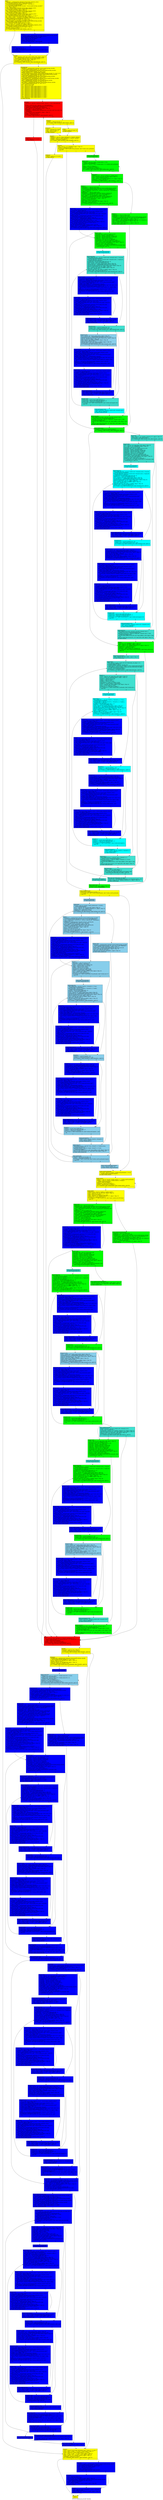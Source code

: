 digraph "CFG for 'encode_mcu_AC_first' function" {
	label="CFG for 'encode_mcu_AC_first' function";

	Node0x55e28a0 [shape=record, style = filled, fillcolor = yellow, label="{entry:\l  %entropy1 = getelementptr inbounds %struct.jpeg_compress_struct,\l... %struct.jpeg_compress_struct* %cinfo, i64 0, i32 59\l  %0 = bitcast %struct.jpeg_entropy_encoder** %entropy1 to\l... %struct.phuff_entropy_encoder**\l  %1 = load %struct.phuff_entropy_encoder*, %struct.phuff_entropy_encoder**\l... %0, align 8, !tbaa !3\l  %Se2 = getelementptr inbounds %struct.jpeg_compress_struct,\l... %struct.jpeg_compress_struct* %cinfo, i64 0, i32 48\l  %2 = load i32, i32* %Se2, align 8, !tbaa !11\l  %Al3 = getelementptr inbounds %struct.jpeg_compress_struct,\l... %struct.jpeg_compress_struct* %cinfo, i64 0, i32 50\l  %3 = load i32, i32* %Al3, align 8, !tbaa !12\l  %dest = getelementptr inbounds %struct.jpeg_compress_struct,\l... %struct.jpeg_compress_struct* %cinfo, i64 0, i32 5\l  %4 = bitcast %struct.jpeg_destination_mgr** %dest to \<2 x i64\>**\l  %5 = load \<2 x i64\>*, \<2 x i64\>** %4, align 8, !tbaa !13\l  %next_output_byte4 = getelementptr inbounds %struct.phuff_entropy_encoder,\l... %struct.phuff_entropy_encoder* %1, i64 0, i32 2\l  %6 = load \<2 x i64\>, \<2 x i64\>* %5, align 8, !tbaa !14\l  %free_in_buffer6 = getelementptr inbounds %struct.phuff_entropy_encoder,\l... %struct.phuff_entropy_encoder* %1, i64 0, i32 3\l  %7 = bitcast i8** %next_output_byte4 to \<2 x i64\>*\l  store \<2 x i64\> %6, \<2 x i64\>* %7, align 8, !tbaa !14\l  %restart_interval = getelementptr inbounds %struct.jpeg_compress_struct,\l... %struct.jpeg_compress_struct* %cinfo, i64 0, i32 29\l  %8 = load i32, i32* %restart_interval, align 8, !tbaa !15\l  %tobool = icmp eq i32 %8, 0\l  br i1 %tobool, label %if.end8, label %if.then, !prof !16\l|{<s0>T|<s1>F}}"];
	Node0x55e28a0:s0 -> Node0x55cfb90;
	Node0x55e28a0:s1 -> Node0x55d0230;
	Node0x55d0230 [shape=record, style = filled, fillcolor = blue, label="{if.then:                                          \l  %restarts_to_go = getelementptr inbounds %struct.phuff_entropy_encoder,\l... %struct.phuff_entropy_encoder* %1, i64 0, i32 12\l  %9 = bitcast i32* %restarts_to_go to i64*\l  %10 = load i64, i64* %9, align 8\l  %11 = trunc i64 %10 to i32\l  %cmp = icmp eq i32 %11, 0\l  br i1 %cmp, label %if.then7, label %if.end8\l|{<s0>T|<s1>F}}"];
	Node0x55d0230:s0 -> Node0x55d0780;
	Node0x55d0230:s1 -> Node0x55cfb90;
	Node0x55d0780 [shape=record, style = filled, fillcolor = blue, label="{if.then7:                                         \l  %12 = lshr i64 %10, 32\l  %13 = trunc i64 %12 to i32\l  tail call fastcc void @emit_restart(%struct.phuff_entropy_encoder* nonnull\l... %1, i32 %13)\l  br label %if.end8\l}"];
	Node0x55d0780 -> Node0x55cfb90;
	Node0x55cfb90 [shape=record, style = filled, fillcolor = yellow, label="{if.end8:                                          \l  %14 = load [64 x i16]*, [64 x i16]** %MCU_data, align 8, !tbaa !17\l  %Ss = getelementptr inbounds %struct.jpeg_compress_struct,\l... %struct.jpeg_compress_struct* %cinfo, i64 0, i32 47\l  %15 = load i32, i32* %Ss, align 4, !tbaa !18\l  %cmp9811 = icmp sgt i32 %15, %2\l  br i1 %cmp9811, label %if.end52, label %for.body.lr.ph, !prof !19\l|{<s0>T|<s1>F}}"];
	Node0x55cfb90:s0 -> Node0x55d0c50;
	Node0x55cfb90:s1 -> Node0x55d0d30;
	Node0x55d0d30 [shape=record, style = filled, fillcolor = yellow, label="{for.body.lr.ph:                                   \l  %EOBRUN = getelementptr inbounds %struct.phuff_entropy_encoder,\l... %struct.phuff_entropy_encoder* %1, i64 0, i32 9\l  %ac_tbl_no40 = getelementptr inbounds %struct.phuff_entropy_encoder,\l... %struct.phuff_entropy_encoder* %1, i64 0, i32 8\l  %gather_statistics.i172 = getelementptr inbounds\l... %struct.phuff_entropy_encoder, %struct.phuff_entropy_encoder* %1, i64 0, i32 1\l  %put_bits1.i188 = getelementptr inbounds %struct.phuff_entropy_encoder,\l... %struct.phuff_entropy_encoder* %1, i64 0, i32 5\l  %cinfo.i190 = getelementptr inbounds %struct.phuff_entropy_encoder,\l... %struct.phuff_entropy_encoder* %1, i64 0, i32 6\l  %put_buffer11.i206 = getelementptr inbounds %struct.phuff_entropy_encoder,\l... %struct.phuff_entropy_encoder* %1, i64 0, i32 4\l  %BE.i = getelementptr inbounds %struct.phuff_entropy_encoder,\l... %struct.phuff_entropy_encoder* %1, i64 0, i32 10\l  %bit_buffer.i = getelementptr inbounds %struct.phuff_entropy_encoder,\l... %struct.phuff_entropy_encoder* %1, i64 0, i32 11\l  %16 = sext i32 %15 to i64\l  %17 = sext i32 %2 to i64\l  %18 = bitcast i8** %next_output_byte4 to \<2 x i64\>*\l  %19 = bitcast i8** %next_output_byte4 to \<2 x i64\>*\l  %20 = bitcast i8** %next_output_byte4 to \<2 x i64\>*\l  %21 = bitcast i8** %next_output_byte4 to \<2 x i64\>*\l  %22 = bitcast i8** %next_output_byte4 to \<2 x i64\>*\l  %23 = bitcast i8** %next_output_byte4 to \<2 x i64\>*\l  %24 = bitcast i8** %next_output_byte4 to \<2 x i64\>*\l  %25 = bitcast i8** %next_output_byte4 to \<2 x i64\>*\l  %26 = bitcast i8** %next_output_byte4 to \<2 x i64\>*\l  %27 = bitcast i8** %next_output_byte4 to \<2 x i64\>*\l  %28 = bitcast i8** %next_output_byte4 to \<2 x i64\>*\l  %29 = bitcast i8** %next_output_byte4 to \<2 x i64\>*\l  br label %for.body\l}"];
	Node0x55d0d30 -> Node0x55d1d80;
	Node0x55d1d80 [shape=record, style = filled, fillcolor = red, label="{for.body:                                         \l  %indvars.iv = phi i64 [ %indvars.iv.next, %for.inc ], [ %16, %for.body.lr.ph\l... ]\l  %r.0812 = phi i32 [ %r.2, %for.inc ], [ 0, %for.body.lr.ph ]\l  %arrayidx10 = getelementptr inbounds [0 x i32], [0 x i32]*\l... @jpeg_natural_order, i64 0, i64 %indvars.iv\l  %30 = load i32, i32* %arrayidx10, align 4, !tbaa !20\l  %idxprom11 = sext i32 %30 to i64\l  %arrayidx12 = getelementptr inbounds [64 x i16], [64 x i16]* %14, i64 0, i64\l... %idxprom11\l  %31 = load i16, i16* %arrayidx12, align 2, !tbaa !21\l  %conv = sext i16 %31 to i32\l  %cmp13 = icmp eq i16 %31, 0\l  br i1 %cmp13, label %if.then15, label %if.end16, !prof !22\l|{<s0>T|<s1>F}}"];
	Node0x55d1d80:s0 -> Node0x55f3100;
	Node0x55d1d80:s1 -> Node0x55f31e0;
	Node0x55f3100 [shape=record, style = filled, fillcolor = red, label="{if.then15:                                        \l  %inc = add nsw i32 %r.0812, 1\l  br label %for.inc\l}"];
	Node0x55f3100 -> Node0x55d1ed0;
	Node0x55f31e0 [shape=record, style = filled, fillcolor = yellow, label="{if.end16:                                         \l  %cmp17 = icmp slt i16 %31, 0\l  br i1 %cmp17, label %if.then19, label %if.else, !prof !23\l|{<s0>T|<s1>F}}"];
	Node0x55f31e0:s0 -> Node0x55f35c0;
	Node0x55f31e0:s1 -> Node0x55f3640;
	Node0x55f35c0 [shape=record, style = filled, fillcolor = yellow, label="{if.then19:                                        \l  %sub = sub nsw i32 0, %conv\l  %shr = ashr i32 %sub, %3\l  %neg = xor i32 %shr, -1\l  br label %if.end21\l}"];
	Node0x55f35c0 -> Node0x55d6f40;
	Node0x55f3640 [shape=record, style = filled, fillcolor = yellow, label="{if.else:                                          \l  %shr20 = ashr i32 %conv, %3\l  br label %if.end21\l}"];
	Node0x55f3640 -> Node0x55d6f40;
	Node0x55d6f40 [shape=record, style = filled, fillcolor = yellow, label="{if.end21:                                         \l  %temp2.0 = phi i32 [ %neg, %if.then19 ], [ %shr20, %if.else ]\l  %temp.0 = phi i32 [ %shr, %if.then19 ], [ %shr20, %if.else ]\l  %cmp22 = icmp eq i32 %temp.0, 0\l  br i1 %cmp22, label %if.then24, label %if.end26, !prof !24\l|{<s0>T|<s1>F}}"];
	Node0x55d6f40:s0 -> Node0x55d1570;
	Node0x55d6f40:s1 -> Node0x55d1650;
	Node0x55d1570 [shape=record, style = filled, fillcolor = yellow, label="{if.then24:                                        \l  %inc25 = add nsw i32 %r.0812, 1\l  br label %for.inc\l}"];
	Node0x55d1570 -> Node0x55d1ed0;
	Node0x55d1650 [shape=record, style = filled, fillcolor = yellow, label="{if.end26:                                         \l  %32 = load i32, i32* %EOBRUN, align 4, !tbaa !25\l  %cmp27 = icmp eq i32 %32, 0\l  br i1 %cmp27, label %while.cond.preheader, label %while.cond.i.preheader,\l... !prof !29\l|{<s0>T|<s1>F}}"];
	Node0x55d1650:s0 -> Node0x55d16d0;
	Node0x55d1650:s1 -> Node0x55d7ca0;
	Node0x55d7ca0 [shape=record, style = filled, fillcolor = green, label="{while.cond.i.preheader:                           \l  br label %while.cond.i\l}"];
	Node0x55d7ca0 -> Node0x55d7f60;
	Node0x55d7f60 [shape=record, style = filled, fillcolor = green, label="{while.cond.i:                                     \l  %temp.0.i = phi i32 [ %shr.i, %while.cond.i ], [ %32,\l... %while.cond.i.preheader ]\l  %nbits.0.i = phi i32 [ %inc.i, %while.cond.i ], [ 0, %while.cond.i.preheader\l... ]\l  %shr.i = ashr i32 %temp.0.i, 1\l  %tobool.i = icmp eq i32 %shr.i, 0\l  %inc.i = add nuw nsw i32 %nbits.0.i, 1\l  br i1 %tobool.i, label %while.end.i, label %while.cond.i, !prof !30\l|{<s0>T|<s1>F}}"];
	Node0x55d7f60:s0 -> Node0x55d8480;
	Node0x55d7f60:s1 -> Node0x55d7f60;
	Node0x55d8480 [shape=record, style = filled, fillcolor = green, label="{while.end.i:                                      \l  %nbits.0.i.lcssa = phi i32 [ %nbits.0.i, %while.cond.i ]\l  %33 = load i32, i32* %ac_tbl_no40, align 8, !tbaa !31\l  %shl.i = shl i32 %nbits.0.i.lcssa, 4\l  %34 = load i32, i32* %gather_statistics.i172, align 8, !tbaa !32\l  %tobool.i.i = icmp eq i32 %34, 0\l  br i1 %tobool.i.i, label %if.else.i.i, label %if.then.i.i, !prof !33\l|{<s0>T|<s1>F}}"];
	Node0x55d8480:s0 -> Node0x55d8850;
	Node0x55d8480:s1 -> Node0x55d8930;
	Node0x55d8930 [shape=record, style = filled, fillcolor = green, label="{if.then.i.i:                                      \l  %idxprom.i.i = sext i32 %shl.i to i64\l  %idxprom1.i.i = sext i32 %33 to i64\l  %arrayidx.i.i = getelementptr inbounds %struct.phuff_entropy_encoder,\l... %struct.phuff_entropy_encoder* %1, i64 0, i32 15, i64 %idxprom1.i.i\l  %35 = load i64*, i64** %arrayidx.i.i, align 8, !tbaa !17\l  %arrayidx2.i.i = getelementptr inbounds i64, i64* %35, i64 %idxprom.i.i\l  %36 = load i64, i64* %arrayidx2.i.i, align 8, !tbaa !34\l  %inc.i.i = add nsw i64 %36, 1\l  store i64 %inc.i.i, i64* %arrayidx2.i.i, align 8, !tbaa !34\l  br label %emit_symbol.exit.i\l}"];
	Node0x55d8930 -> Node0x55f80c0;
	Node0x55d8850 [shape=record, style = filled, fillcolor = green, label="{if.else.i.i:                                      \l  %idxprom3.i.i = sext i32 %33 to i64\l  %arrayidx4.i.i = getelementptr inbounds %struct.phuff_entropy_encoder,\l... %struct.phuff_entropy_encoder* %1, i64 0, i32 14, i64 %idxprom3.i.i\l  %37 = load %struct.c_derived_tbl*, %struct.c_derived_tbl** %arrayidx4.i.i,\l... align 8, !tbaa !17\l  %idxprom5.i.i = sext i32 %shl.i to i64\l  %arrayidx6.i.i = getelementptr inbounds %struct.c_derived_tbl,\l... %struct.c_derived_tbl* %37, i64 0, i32 0, i64 %idxprom5.i.i\l  %38 = load i32, i32* %arrayidx6.i.i, align 4, !tbaa !20\l  %arrayidx8.i.i = getelementptr inbounds %struct.c_derived_tbl,\l... %struct.c_derived_tbl* %37, i64 0, i32 1, i64 %idxprom5.i.i\l  %39 = load i8, i8* %arrayidx8.i.i, align 1, !tbaa !14\l  %conv.i.i = sext i8 %39 to i32\l  %conv.i416 = zext i32 %38 to i64\l  %40 = load i32, i32* %put_bits1.i188, align 8, !tbaa !35\l  %cmp.i418 = icmp eq i8 %39, 0\l  br i1 %cmp.i418, label %if.end.i426, label %if.end7.i438, !prof !36\l|{<s0>T|<s1>F}}"];
	Node0x55d8850:s0 -> Node0x55f88b0;
	Node0x55d8850:s1 -> Node0x55f8990;
	Node0x55f88b0 [shape=record, style = filled, fillcolor = blue, label="{if.end.i426:                                      \l  %41 = load %struct.jpeg_compress_struct*, %struct.jpeg_compress_struct**\l... %cinfo.i190, align 8, !tbaa !37\l  %err.i420 = getelementptr inbounds %struct.jpeg_compress_struct,\l... %struct.jpeg_compress_struct* %41, i64 0, i32 0\l  %42 = load %struct.jpeg_error_mgr*, %struct.jpeg_error_mgr** %err.i420,\l... align 8, !tbaa !38\l  %msg_code.i421 = getelementptr inbounds %struct.jpeg_error_mgr,\l... %struct.jpeg_error_mgr* %42, i64 0, i32 5\l  store i32 39, i32* %msg_code.i421, align 8, !tbaa !39\l  %error_exit.i422 = getelementptr inbounds %struct.jpeg_error_mgr,\l... %struct.jpeg_error_mgr* %42, i64 0, i32 0\l  %43 = load void (%struct.jpeg_common_struct*)*, void\l... (%struct.jpeg_common_struct*)** %error_exit.i422, align 8, !tbaa !41\l  %44 = bitcast %struct.jpeg_compress_struct* %41 to\l... %struct.jpeg_common_struct*\l  tail call void %43(%struct.jpeg_common_struct* %44) #3\l  %.pre = load i32, i32* %gather_statistics.i172, align 8, !tbaa !32\l  %tobool.i425 = icmp eq i32 %.pre, 0\l  br i1 %tobool.i425, label %if.end7.i438, label %emit_symbol.exit.i, !prof !42\l|{<s0>T|<s1>F}}"];
	Node0x55f88b0:s0 -> Node0x55f8990;
	Node0x55f88b0:s1 -> Node0x55f80c0;
	Node0x55f8990 [shape=record, style = filled, fillcolor = green, label="{if.end7.i438:                                     \l  %sh_prom.i427 = zext i32 %conv.i.i to i64\l  %shl.i428 = shl i64 1, %sh_prom.i427\l  %sub.i429 = add i64 %shl.i428, 4294967295\l  %and.i430 = and i64 %sub.i429, %conv.i416\l  %add.i431 = add i32 %40, %conv.i.i\l  %sub8.i432 = sub nsw i32 24, %add.i431\l  %sh_prom9.i433 = zext i32 %sub8.i432 to i64\l  %shl10.i434 = shl i64 %and.i430, %sh_prom9.i433\l  %45 = load i64, i64* %put_buffer11.i206, align 8, !tbaa !43\l  %or.i436 = or i64 %45, %shl10.i434\l  %cmp1267.i437 = icmp sgt i32 %add.i431, 7\l  br i1 %cmp1267.i437, label %while.body.i449.preheader, label\l... %while.end.i466, !prof !44\l|{<s0>T|<s1>F}}"];
	Node0x55f8990:s0 -> Node0x55d73c0;
	Node0x55f8990:s1 -> Node0x55d74e0;
	Node0x55d73c0 [shape=record, style = filled, fillcolor = cyan, label="{while.body.i449.preheader:                        \l  br label %while.body.i449\l}"];
	Node0x55d73c0 -> Node0x55d7650;
	Node0x55d7650 [shape=record, style = filled, fillcolor = turquoise, label="{while.body.i449:                                  \l  %put_buffer.069.i442 = phi i64 [ %shl33.i459, %if.end32.i462 ], [ %or.i436,\l... %while.body.i449.preheader ]\l  %put_bits.068.i443 = phi i32 [ %sub34.i460, %if.end32.i462 ], [ %add.i431,\l... %while.body.i449.preheader ]\l  %shr66.i444 = lshr i64 %put_buffer.069.i442, 16\l  %conv16.i445 = trunc i64 %shr66.i444 to i8\l  %46 = load i8*, i8** %next_output_byte4, align 8, !tbaa !45\l  %incdec.ptr.i446 = getelementptr inbounds i8, i8* %46, i64 1\l  store i8* %incdec.ptr.i446, i8** %next_output_byte4, align 8, !tbaa !45\l  store i8 %conv16.i445, i8* %46, align 1, !tbaa !14\l  %47 = load i64, i64* %free_in_buffer6, align 8, !tbaa !46\l  %dec.i447 = add i64 %47, -1\l  store i64 %dec.i447, i64* %free_in_buffer6, align 8, !tbaa !46\l  %cmp17.i448 = icmp eq i64 %dec.i447, 0\l  br i1 %cmp17.i448, label %if.then19.i450, label %if.end20.i453, !prof !47\l|{<s0>T|<s1>F}}"];
	Node0x55d7650:s0 -> Node0x55fb780;
	Node0x55d7650:s1 -> Node0x55fb860;
	Node0x55fb780 [shape=record, style = filled, fillcolor = blue, label="{if.then19.i450:                                   \l  %48 = load %struct.jpeg_compress_struct*, %struct.jpeg_compress_struct**\l... %cinfo.i190, align 8, !tbaa !37\l  %dest1.i751 = getelementptr inbounds %struct.jpeg_compress_struct,\l... %struct.jpeg_compress_struct* %48, i64 0, i32 5\l  %49 = load %struct.jpeg_destination_mgr*, %struct.jpeg_destination_mgr**\l... %dest1.i751, align 8, !tbaa !13\l  %empty_output_buffer.i752 = getelementptr inbounds\l... %struct.jpeg_destination_mgr, %struct.jpeg_destination_mgr* %49, i64 0, i32 3\l  %50 = load i32 (%struct.jpeg_compress_struct*)*, i32\l... (%struct.jpeg_compress_struct*)** %empty_output_buffer.i752, align 8, !tbaa\l... !48\l  %call.i753 = tail call i32 %50(%struct.jpeg_compress_struct* %48) #3\l  %tobool.i754 = icmp eq i32 %call.i753, 0\l  br i1 %tobool.i754, label %if.then.i758, label %dump_buffer.exit763, !prof\l... !50\l|{<s0>T|<s1>F}}"];
	Node0x55fb780:s0 -> Node0x55fbe40;
	Node0x55fb780:s1 -> Node0x55fbf50;
	Node0x55fbe40 [shape=record, style = filled, fillcolor = blue, label="{if.then.i758:                                     \l  %51 = load %struct.jpeg_compress_struct*, %struct.jpeg_compress_struct**\l... %cinfo.i190, align 8, !tbaa !37\l  %err.i755 = getelementptr inbounds %struct.jpeg_compress_struct,\l... %struct.jpeg_compress_struct* %51, i64 0, i32 0\l  %52 = load %struct.jpeg_error_mgr*, %struct.jpeg_error_mgr** %err.i755,\l... align 8, !tbaa !38\l  %msg_code.i756 = getelementptr inbounds %struct.jpeg_error_mgr,\l... %struct.jpeg_error_mgr* %52, i64 0, i32 5\l  store i32 22, i32* %msg_code.i756, align 8, !tbaa !39\l  %error_exit.i757 = getelementptr inbounds %struct.jpeg_error_mgr,\l... %struct.jpeg_error_mgr* %52, i64 0, i32 0\l  %53 = load void (%struct.jpeg_common_struct*)*, void\l... (%struct.jpeg_common_struct*)** %error_exit.i757, align 8, !tbaa !41\l  %54 = bitcast %struct.jpeg_compress_struct* %51 to\l... %struct.jpeg_common_struct*\l  tail call void %53(%struct.jpeg_common_struct* %54) #3\l  br label %dump_buffer.exit763\l}"];
	Node0x55fbe40 -> Node0x55fbf50;
	Node0x55fbf50 [shape=record, style = filled, fillcolor = blue, label="{dump_buffer.exit763:                              \l  %55 = bitcast %struct.jpeg_destination_mgr* %49 to \<2 x i64\>*\l  %56 = load \<2 x i64\>, \<2 x i64\>* %55, align 8, !tbaa !14\l  store \<2 x i64\> %56, \<2 x i64\>* %24, align 8, !tbaa !14\l  br label %if.end20.i453\l}"];
	Node0x55fbf50 -> Node0x55fb860;
	Node0x55fb860 [shape=record, style = filled, fillcolor = turquoise, label="{if.end20.i453:                                    \l  %conv15.i451 = and i64 %shr66.i444, 255\l  %cmp21.i452 = icmp eq i64 %conv15.i451, 255\l  br i1 %cmp21.i452, label %if.then23.i457, label %if.end32.i462, !prof !51\l|{<s0>T|<s1>F}}"];
	Node0x55fb860:s0 -> Node0x55fc890;
	Node0x55fb860:s1 -> Node0x55fae70;
	Node0x55fc890 [shape=record, style = filled, fillcolor = skyblue, label="{if.then23.i457:                                   \l  %57 = load i8*, i8** %next_output_byte4, align 8, !tbaa !45\l  %incdec.ptr25.i454 = getelementptr inbounds i8, i8* %57, i64 1\l  store i8* %incdec.ptr25.i454, i8** %next_output_byte4, align 8, !tbaa !45\l  store i8 0, i8* %57, align 1, !tbaa !14\l  %58 = load i64, i64* %free_in_buffer6, align 8, !tbaa !46\l  %dec27.i455 = add i64 %58, -1\l  store i64 %dec27.i455, i64* %free_in_buffer6, align 8, !tbaa !46\l  %cmp28.i456 = icmp eq i64 %dec27.i455, 0\l  br i1 %cmp28.i456, label %if.then30.i458, label %if.end32.i462, !prof !52\l|{<s0>T|<s1>F}}"];
	Node0x55fc890:s0 -> Node0x55fcdd0;
	Node0x55fc890:s1 -> Node0x55fae70;
	Node0x55fcdd0 [shape=record, style = filled, fillcolor = blue, label="{if.then30.i458:                                   \l  %59 = load %struct.jpeg_compress_struct*, %struct.jpeg_compress_struct**\l... %cinfo.i190, align 8, !tbaa !37\l  %dest1.i469 = getelementptr inbounds %struct.jpeg_compress_struct,\l... %struct.jpeg_compress_struct* %59, i64 0, i32 5\l  %60 = load %struct.jpeg_destination_mgr*, %struct.jpeg_destination_mgr**\l... %dest1.i469, align 8, !tbaa !13\l  %empty_output_buffer.i470 = getelementptr inbounds\l... %struct.jpeg_destination_mgr, %struct.jpeg_destination_mgr* %60, i64 0, i32 3\l  %61 = load i32 (%struct.jpeg_compress_struct*)*, i32\l... (%struct.jpeg_compress_struct*)** %empty_output_buffer.i470, align 8, !tbaa\l... !48\l  %call.i471 = tail call i32 %61(%struct.jpeg_compress_struct* %59) #3\l  %tobool.i472 = icmp eq i32 %call.i471, 0\l  br i1 %tobool.i472, label %if.then.i476, label %dump_buffer.exit481, !prof\l... !50\l|{<s0>T|<s1>F}}"];
	Node0x55fcdd0:s0 -> Node0x55fd370;
	Node0x55fcdd0:s1 -> Node0x55fd480;
	Node0x55fd370 [shape=record, style = filled, fillcolor = blue, label="{if.then.i476:                                     \l  %62 = load %struct.jpeg_compress_struct*, %struct.jpeg_compress_struct**\l... %cinfo.i190, align 8, !tbaa !37\l  %err.i473 = getelementptr inbounds %struct.jpeg_compress_struct,\l... %struct.jpeg_compress_struct* %62, i64 0, i32 0\l  %63 = load %struct.jpeg_error_mgr*, %struct.jpeg_error_mgr** %err.i473,\l... align 8, !tbaa !38\l  %msg_code.i474 = getelementptr inbounds %struct.jpeg_error_mgr,\l... %struct.jpeg_error_mgr* %63, i64 0, i32 5\l  store i32 22, i32* %msg_code.i474, align 8, !tbaa !39\l  %error_exit.i475 = getelementptr inbounds %struct.jpeg_error_mgr,\l... %struct.jpeg_error_mgr* %63, i64 0, i32 0\l  %64 = load void (%struct.jpeg_common_struct*)*, void\l... (%struct.jpeg_common_struct*)** %error_exit.i475, align 8, !tbaa !41\l  %65 = bitcast %struct.jpeg_compress_struct* %62 to\l... %struct.jpeg_common_struct*\l  tail call void %64(%struct.jpeg_common_struct* %65) #3\l  br label %dump_buffer.exit481\l}"];
	Node0x55fd370 -> Node0x55fd480;
	Node0x55fd480 [shape=record, style = filled, fillcolor = blue, label="{dump_buffer.exit481:                              \l  %66 = bitcast %struct.jpeg_destination_mgr* %60 to \<2 x i64\>*\l  %67 = load \<2 x i64\>, \<2 x i64\>* %66, align 8, !tbaa !14\l  store \<2 x i64\> %67, \<2 x i64\>* %25, align 8, !tbaa !14\l  br label %if.end32.i462\l}"];
	Node0x55fd480 -> Node0x55fae70;
	Node0x55fae70 [shape=record, style = filled, fillcolor = turquoise, label="{if.end32.i462:                                    \l  %shl33.i459 = shl i64 %put_buffer.069.i442, 8\l  %sub34.i460 = add nsw i32 %put_bits.068.i443, -8\l  %cmp12.i461 = icmp sgt i32 %sub34.i460, 7\l  br i1 %cmp12.i461, label %while.body.i449, label %while.end.loopexit.i463,\l... !prof !44\l|{<s0>T|<s1>F}}"];
	Node0x55fae70:s0 -> Node0x55d7650;
	Node0x55fae70:s1 -> Node0x55d7700;
	Node0x55d7700 [shape=record, style = filled, fillcolor = cyan, label="{while.end.loopexit.i463:                          \l  %shl33.i459.lcssa = phi i64 [ %shl33.i459, %if.end32.i462 ]\l  %68 = and i32 %add.i431, 7\l  br label %while.end.i466\l}"];
	Node0x55d7700 -> Node0x55d74e0;
	Node0x55d74e0 [shape=record, style = filled, fillcolor = green, label="{while.end.i466:                                   \l  %put_buffer.0.lcssa.i464 = phi i64 [ %or.i436, %if.end7.i438 ], [\l... %shl33.i459.lcssa, %while.end.loopexit.i463 ]\l  %put_bits.0.lcssa.i465 = phi i32 [ %add.i431, %if.end7.i438 ], [ %68,\l... %while.end.loopexit.i463 ]\l  store i64 %put_buffer.0.lcssa.i464, i64* %put_buffer11.i206, align 8, !tbaa\l... !43\l  store i32 %put_bits.0.lcssa.i465, i32* %put_bits1.i188, align 8, !tbaa !35\l  br label %emit_symbol.exit.i\l}"];
	Node0x55d74e0 -> Node0x55f80c0;
	Node0x55f80c0 [shape=record, style = filled, fillcolor = green, label="{emit_symbol.exit.i:                               \l  %tobool2.i = icmp eq i32 %nbits.0.i.lcssa, 0\l  br i1 %tobool2.i, label %if.end.i, label %if.end.i492, !prof !53\l|{<s0>T|<s1>F}}"];
	Node0x55f80c0:s0 -> Node0x55fe4f0;
	Node0x55f80c0:s1 -> Node0x55fe570;
	Node0x55fe570 [shape=record, style = filled, fillcolor = turquoise, label="{if.end.i492:                                      \l  %69 = load i32, i32* %gather_statistics.i172, align 8, !tbaa !32\l  %tobool.i491 = icmp eq i32 %69, 0\l  br i1 %tobool.i491, label %if.end7.i504, label %if.end.i, !prof !54\l|{<s0>T|<s1>F}}"];
	Node0x55fe570:s0 -> Node0x55fe830;
	Node0x55fe570:s1 -> Node0x55fe4f0;
	Node0x55fe830 [shape=record, style = filled, fillcolor = turquoise, label="{if.end7.i504:                                     \l  %70 = load i32, i32* %put_bits1.i188, align 8, !tbaa !35\l  %71 = load i32, i32* %EOBRUN, align 4, !tbaa !25\l  %conv.i482 = zext i32 %71 to i64\l  %sh_prom.i493 = zext i32 %nbits.0.i.lcssa to i64\l  %shl.i494 = shl i64 1, %sh_prom.i493\l  %sub.i495 = add i64 %shl.i494, 4294967295\l  %and.i496 = and i64 %conv.i482, %sub.i495\l  %add.i497 = add i32 %70, %nbits.0.i.lcssa\l  %sub8.i498 = sub nsw i32 24, %add.i497\l  %sh_prom9.i499 = zext i32 %sub8.i498 to i64\l  %shl10.i500 = shl i64 %and.i496, %sh_prom9.i499\l  %72 = load i64, i64* %put_buffer11.i206, align 8, !tbaa !43\l  %or.i502 = or i64 %shl10.i500, %72\l  %cmp1267.i503 = icmp sgt i32 %add.i497, 7\l  br i1 %cmp1267.i503, label %while.body.i515.preheader, label\l... %while.end.i532, !prof !44\l|{<s0>T|<s1>F}}"];
	Node0x55fe830:s0 -> Node0x55ff7a0;
	Node0x55fe830:s1 -> Node0x55ff8c0;
	Node0x55ff7a0 [shape=record, style = filled, fillcolor = cyan, label="{while.body.i515.preheader:                        \l  br label %while.body.i515\l}"];
	Node0x55ff7a0 -> Node0x55ffa30;
	Node0x55ffa30 [shape=record, style = filled, fillcolor = cyan, label="{while.body.i515:                                  \l  %put_buffer.069.i508 = phi i64 [ %shl33.i525, %if.end32.i528 ], [ %or.i502,\l... %while.body.i515.preheader ]\l  %put_bits.068.i509 = phi i32 [ %sub34.i526, %if.end32.i528 ], [ %add.i497,\l... %while.body.i515.preheader ]\l  %shr66.i510 = lshr i64 %put_buffer.069.i508, 16\l  %conv16.i511 = trunc i64 %shr66.i510 to i8\l  %73 = load i8*, i8** %next_output_byte4, align 8, !tbaa !45\l  %incdec.ptr.i512 = getelementptr inbounds i8, i8* %73, i64 1\l  store i8* %incdec.ptr.i512, i8** %next_output_byte4, align 8, !tbaa !45\l  store i8 %conv16.i511, i8* %73, align 1, !tbaa !14\l  %74 = load i64, i64* %free_in_buffer6, align 8, !tbaa !46\l  %dec.i513 = add i64 %74, -1\l  store i64 %dec.i513, i64* %free_in_buffer6, align 8, !tbaa !46\l  %cmp17.i514 = icmp eq i64 %dec.i513, 0\l  br i1 %cmp17.i514, label %if.then19.i516, label %if.end20.i519, !prof !47\l|{<s0>T|<s1>F}}"];
	Node0x55ffa30:s0 -> Node0x5600460;
	Node0x55ffa30:s1 -> Node0x5600540;
	Node0x5600460 [shape=record, style = filled, fillcolor = blue, label="{if.then19.i516:                                   \l  %75 = load %struct.jpeg_compress_struct*, %struct.jpeg_compress_struct**\l... %cinfo.i190, align 8, !tbaa !37\l  %dest1.i765 = getelementptr inbounds %struct.jpeg_compress_struct,\l... %struct.jpeg_compress_struct* %75, i64 0, i32 5\l  %76 = load %struct.jpeg_destination_mgr*, %struct.jpeg_destination_mgr**\l... %dest1.i765, align 8, !tbaa !13\l  %empty_output_buffer.i766 = getelementptr inbounds\l... %struct.jpeg_destination_mgr, %struct.jpeg_destination_mgr* %76, i64 0, i32 3\l  %77 = load i32 (%struct.jpeg_compress_struct*)*, i32\l... (%struct.jpeg_compress_struct*)** %empty_output_buffer.i766, align 8, !tbaa\l... !48\l  %call.i767 = tail call i32 %77(%struct.jpeg_compress_struct* %75) #3\l  %tobool.i768 = icmp eq i32 %call.i767, 0\l  br i1 %tobool.i768, label %if.then.i772, label %dump_buffer.exit777, !prof\l... !50\l|{<s0>T|<s1>F}}"];
	Node0x5600460:s0 -> Node0x5600b00;
	Node0x5600460:s1 -> Node0x5600c10;
	Node0x5600b00 [shape=record, style = filled, fillcolor = blue, label="{if.then.i772:                                     \l  %78 = load %struct.jpeg_compress_struct*, %struct.jpeg_compress_struct**\l... %cinfo.i190, align 8, !tbaa !37\l  %err.i769 = getelementptr inbounds %struct.jpeg_compress_struct,\l... %struct.jpeg_compress_struct* %78, i64 0, i32 0\l  %79 = load %struct.jpeg_error_mgr*, %struct.jpeg_error_mgr** %err.i769,\l... align 8, !tbaa !38\l  %msg_code.i770 = getelementptr inbounds %struct.jpeg_error_mgr,\l... %struct.jpeg_error_mgr* %79, i64 0, i32 5\l  store i32 22, i32* %msg_code.i770, align 8, !tbaa !39\l  %error_exit.i771 = getelementptr inbounds %struct.jpeg_error_mgr,\l... %struct.jpeg_error_mgr* %79, i64 0, i32 0\l  %80 = load void (%struct.jpeg_common_struct*)*, void\l... (%struct.jpeg_common_struct*)** %error_exit.i771, align 8, !tbaa !41\l  %81 = bitcast %struct.jpeg_compress_struct* %78 to\l... %struct.jpeg_common_struct*\l  tail call void %80(%struct.jpeg_common_struct* %81) #3\l  br label %dump_buffer.exit777\l}"];
	Node0x5600b00 -> Node0x5600c10;
	Node0x5600c10 [shape=record, style = filled, fillcolor = blue, label="{dump_buffer.exit777:                              \l  %82 = bitcast %struct.jpeg_destination_mgr* %76 to \<2 x i64\>*\l  %83 = load \<2 x i64\>, \<2 x i64\>* %82, align 8, !tbaa !14\l  store \<2 x i64\> %83, \<2 x i64\>* %28, align 8, !tbaa !14\l  br label %if.end20.i519\l}"];
	Node0x5600c10 -> Node0x5600540;
	Node0x5600540 [shape=record, style = filled, fillcolor = cyan, label="{if.end20.i519:                                    \l  %conv15.i517 = and i64 %shr66.i510, 255\l  %cmp21.i518 = icmp eq i64 %conv15.i517, 255\l  br i1 %cmp21.i518, label %if.then23.i523, label %if.end32.i528, !prof !51\l|{<s0>T|<s1>F}}"];
	Node0x5600540:s0 -> Node0x5601550;
	Node0x5600540:s1 -> Node0x55ffb50;
	Node0x5601550 [shape=record, style = filled, fillcolor = blue, label="{if.then23.i523:                                   \l  %84 = load i8*, i8** %next_output_byte4, align 8, !tbaa !45\l  %incdec.ptr25.i520 = getelementptr inbounds i8, i8* %84, i64 1\l  store i8* %incdec.ptr25.i520, i8** %next_output_byte4, align 8, !tbaa !45\l  store i8 0, i8* %84, align 1, !tbaa !14\l  %85 = load i64, i64* %free_in_buffer6, align 8, !tbaa !46\l  %dec27.i521 = add i64 %85, -1\l  store i64 %dec27.i521, i64* %free_in_buffer6, align 8, !tbaa !46\l  %cmp28.i522 = icmp eq i64 %dec27.i521, 0\l  br i1 %cmp28.i522, label %if.then30.i524, label %if.end32.i528, !prof !52\l|{<s0>T|<s1>F}}"];
	Node0x5601550:s0 -> Node0x5601a90;
	Node0x5601550:s1 -> Node0x55ffb50;
	Node0x5601a90 [shape=record, style = filled, fillcolor = blue, label="{if.then30.i524:                                   \l  %86 = load %struct.jpeg_compress_struct*, %struct.jpeg_compress_struct**\l... %cinfo.i190, align 8, !tbaa !37\l  %dest1.i535 = getelementptr inbounds %struct.jpeg_compress_struct,\l... %struct.jpeg_compress_struct* %86, i64 0, i32 5\l  %87 = load %struct.jpeg_destination_mgr*, %struct.jpeg_destination_mgr**\l... %dest1.i535, align 8, !tbaa !13\l  %empty_output_buffer.i536 = getelementptr inbounds\l... %struct.jpeg_destination_mgr, %struct.jpeg_destination_mgr* %87, i64 0, i32 3\l  %88 = load i32 (%struct.jpeg_compress_struct*)*, i32\l... (%struct.jpeg_compress_struct*)** %empty_output_buffer.i536, align 8, !tbaa\l... !48\l  %call.i537 = tail call i32 %88(%struct.jpeg_compress_struct* %86) #3\l  %tobool.i538 = icmp eq i32 %call.i537, 0\l  br i1 %tobool.i538, label %if.then.i542, label %dump_buffer.exit547, !prof\l... !50\l|{<s0>T|<s1>F}}"];
	Node0x5601a90:s0 -> Node0x55fa2d0;
	Node0x5601a90:s1 -> Node0x55fa3e0;
	Node0x55fa2d0 [shape=record, style = filled, fillcolor = blue, label="{if.then.i542:                                     \l  %89 = load %struct.jpeg_compress_struct*, %struct.jpeg_compress_struct**\l... %cinfo.i190, align 8, !tbaa !37\l  %err.i539 = getelementptr inbounds %struct.jpeg_compress_struct,\l... %struct.jpeg_compress_struct* %89, i64 0, i32 0\l  %90 = load %struct.jpeg_error_mgr*, %struct.jpeg_error_mgr** %err.i539,\l... align 8, !tbaa !38\l  %msg_code.i540 = getelementptr inbounds %struct.jpeg_error_mgr,\l... %struct.jpeg_error_mgr* %90, i64 0, i32 5\l  store i32 22, i32* %msg_code.i540, align 8, !tbaa !39\l  %error_exit.i541 = getelementptr inbounds %struct.jpeg_error_mgr,\l... %struct.jpeg_error_mgr* %90, i64 0, i32 0\l  %91 = load void (%struct.jpeg_common_struct*)*, void\l... (%struct.jpeg_common_struct*)** %error_exit.i541, align 8, !tbaa !41\l  %92 = bitcast %struct.jpeg_compress_struct* %89 to\l... %struct.jpeg_common_struct*\l  tail call void %91(%struct.jpeg_common_struct* %92) #3\l  br label %dump_buffer.exit547\l}"];
	Node0x55fa2d0 -> Node0x55fa3e0;
	Node0x55fa3e0 [shape=record, style = filled, fillcolor = blue, label="{dump_buffer.exit547:                              \l  %93 = bitcast %struct.jpeg_destination_mgr* %87 to \<2 x i64\>*\l  %94 = load \<2 x i64\>, \<2 x i64\>* %93, align 8, !tbaa !14\l  store \<2 x i64\> %94, \<2 x i64\>* %29, align 8, !tbaa !14\l  br label %if.end32.i528\l}"];
	Node0x55fa3e0 -> Node0x55ffb50;
	Node0x55ffb50 [shape=record, style = filled, fillcolor = cyan, label="{if.end32.i528:                                    \l  %shl33.i525 = shl i64 %put_buffer.069.i508, 8\l  %sub34.i526 = add nsw i32 %put_bits.068.i509, -8\l  %cmp12.i527 = icmp sgt i32 %sub34.i526, 7\l  br i1 %cmp12.i527, label %while.body.i515, label %while.end.loopexit.i529,\l... !prof !44\l|{<s0>T|<s1>F}}"];
	Node0x55ffb50:s0 -> Node0x55ffa30;
	Node0x55ffb50:s1 -> Node0x55fada0;
	Node0x55fada0 [shape=record, style = filled, fillcolor = cyan, label="{while.end.loopexit.i529:                          \l  %shl33.i525.lcssa = phi i64 [ %shl33.i525, %if.end32.i528 ]\l  %95 = and i32 %add.i497, 7\l  br label %while.end.i532\l}"];
	Node0x55fada0 -> Node0x55ff8c0;
	Node0x55ff8c0 [shape=record, style = filled, fillcolor = turquoise, label="{while.end.i532:                                   \l  %put_buffer.0.lcssa.i530 = phi i64 [ %or.i502, %if.end7.i504 ], [\l... %shl33.i525.lcssa, %while.end.loopexit.i529 ]\l  %put_bits.0.lcssa.i531 = phi i32 [ %add.i497, %if.end7.i504 ], [ %95,\l... %while.end.loopexit.i529 ]\l  store i64 %put_buffer.0.lcssa.i530, i64* %put_buffer11.i206, align 8, !tbaa\l... !43\l  store i32 %put_bits.0.lcssa.i531, i32* %put_bits1.i188, align 8, !tbaa !35\l  br label %if.end.i\l}"];
	Node0x55ff8c0 -> Node0x55fe4f0;
	Node0x55fe4f0 [shape=record, style = filled, fillcolor = green, label="{if.end.i:                                         \l  store i32 0, i32* %EOBRUN, align 4, !tbaa !25\l  %96 = load i32, i32* %BE.i, align 8, !tbaa !55\l  %97 = load i32, i32* %gather_statistics.i172, align 8, !tbaa !32\l  %tobool.i131 = icmp eq i32 %97, 0\l  %cmp.i132 = icmp ne i32 %96, 0\l  %or.cond.i = and i1 %cmp.i132, %tobool.i131\l  br i1 %or.cond.i, label %while.body.preheader.i, label %emit_eobrun.exit,\l... !prof !56\l|{<s0>T|<s1>F}}"];
	Node0x55fe4f0:s0 -> Node0x5603e60;
	Node0x55fe4f0:s1 -> Node0x5603f40;
	Node0x5603e60 [shape=record, style = filled, fillcolor = turquoise, label="{while.body.preheader.i:                           \l  %98 = load i8*, i8** %bit_buffer.i, align 8, !tbaa !57\l  br label %while.body.i\l}"];
	Node0x5603e60 -> Node0x5604140;
	Node0x5604140 [shape=record, style = filled, fillcolor = turquoise, label="{while.body.i:                                     \l  %99 = phi i32 [ %.pre.i, %emit_bits.exit.while.body_crit_edge.i ], [ 0,\l... %while.body.preheader.i ]\l  %bufstart.addr.0.i = phi i8* [ %incdec.ptr.i,\l... %emit_bits.exit.while.body_crit_edge.i ], [ %98, %while.body.preheader.i ]\l  %nbits.addr.0.i = phi i32 [ %dec.i, %emit_bits.exit.while.body_crit_edge.i\l... ], [ %96, %while.body.preheader.i ]\l  %tobool.i.i133 = icmp eq i32 %99, 0\l  br i1 %tobool.i.i133, label %if.end7.i.i, label %emit_bits.exit.i, !prof !54\l|{<s0>T|<s1>F}}"];
	Node0x5604140:s0 -> Node0x5604890;
	Node0x5604140:s1 -> Node0x56049a0;
	Node0x5604890 [shape=record, style = filled, fillcolor = turquoise, label="{if.end7.i.i:                                      \l  %100 = load i32, i32* %put_bits1.i188, align 8, !tbaa !35\l  %101 = load i8, i8* %bufstart.addr.0.i, align 1, !tbaa !14\l  %conv5.i = zext i8 %101 to i64\l  %and.i.i = and i64 %conv5.i, 1\l  %add.i.i = add i32 %100, 1\l  %sub8.i.i = sub i32 23, %100\l  %sh_prom9.i.i = zext i32 %sub8.i.i to i64\l  %shl10.i.i = shl i64 %and.i.i, %sh_prom9.i.i\l  %102 = load i64, i64* %put_buffer11.i206, align 8, !tbaa !43\l  %or.i.i = or i64 %shl10.i.i, %102\l  %cmp1267.i.i = icmp sgt i32 %add.i.i, 7\l  br i1 %cmp1267.i.i, label %while.body.i.i.preheader, label %while.end.i.i,\l... !prof !44\l|{<s0>T|<s1>F}}"];
	Node0x5604890:s0 -> Node0x5605100;
	Node0x5604890:s1 -> Node0x5605220;
	Node0x5605100 [shape=record, style = filled, fillcolor = cyan, label="{while.body.i.i.preheader:                         \l  br label %while.body.i.i\l}"];
	Node0x5605100 -> Node0x5605390;
	Node0x5605390 [shape=record, style = filled, fillcolor = cyan, label="{while.body.i.i:                                   \l  %put_buffer.069.i.i = phi i64 [ %shl33.i.i, %if.end32.i.i ], [ %or.i.i,\l... %while.body.i.i.preheader ]\l  %put_bits.068.i.i = phi i32 [ %sub34.i.i, %if.end32.i.i ], [ %add.i.i,\l... %while.body.i.i.preheader ]\l  %shr66.i.i = lshr i64 %put_buffer.069.i.i, 16\l  %conv16.i.i = trunc i64 %shr66.i.i to i8\l  %103 = load i8*, i8** %next_output_byte4, align 8, !tbaa !45\l  %incdec.ptr.i.i = getelementptr inbounds i8, i8* %103, i64 1\l  store i8* %incdec.ptr.i.i, i8** %next_output_byte4, align 8, !tbaa !45\l  store i8 %conv16.i.i, i8* %103, align 1, !tbaa !14\l  %104 = load i64, i64* %free_in_buffer6, align 8, !tbaa !46\l  %dec.i.i = add i64 %104, -1\l  store i64 %dec.i.i, i64* %free_in_buffer6, align 8, !tbaa !46\l  %cmp17.i.i = icmp eq i64 %dec.i.i, 0\l  br i1 %cmp17.i.i, label %if.then19.i.i, label %if.end20.i.i, !prof !47\l|{<s0>T|<s1>F}}"];
	Node0x5605390:s0 -> Node0x55e2d00;
	Node0x5605390:s1 -> Node0x55e2de0;
	Node0x55e2d00 [shape=record, style = filled, fillcolor = blue, label="{if.then19.i.i:                                    \l  %105 = load %struct.jpeg_compress_struct*, %struct.jpeg_compress_struct**\l... %cinfo.i190, align 8, !tbaa !37\l  %dest1.i = getelementptr inbounds %struct.jpeg_compress_struct,\l... %struct.jpeg_compress_struct* %105, i64 0, i32 5\l  %106 = load %struct.jpeg_destination_mgr*, %struct.jpeg_destination_mgr**\l... %dest1.i, align 8, !tbaa !13\l  %empty_output_buffer.i = getelementptr inbounds\l... %struct.jpeg_destination_mgr, %struct.jpeg_destination_mgr* %106, i64 0, i32 3\l  %107 = load i32 (%struct.jpeg_compress_struct*)*, i32\l... (%struct.jpeg_compress_struct*)** %empty_output_buffer.i, align 8, !tbaa !48\l  %call.i = tail call i32 %107(%struct.jpeg_compress_struct* %105) #3\l  %tobool.i135 = icmp eq i32 %call.i, 0\l  br i1 %tobool.i135, label %if.then.i, label %dump_buffer.exit, !prof !50\l|{<s0>T|<s1>F}}"];
	Node0x55e2d00:s0 -> Node0x5606c40;
	Node0x55e2d00:s1 -> Node0x5606d50;
	Node0x5606c40 [shape=record, style = filled, fillcolor = blue, label="{if.then.i:                                        \l  %108 = load %struct.jpeg_compress_struct*, %struct.jpeg_compress_struct**\l... %cinfo.i190, align 8, !tbaa !37\l  %err.i = getelementptr inbounds %struct.jpeg_compress_struct,\l... %struct.jpeg_compress_struct* %108, i64 0, i32 0\l  %109 = load %struct.jpeg_error_mgr*, %struct.jpeg_error_mgr** %err.i, align\l... 8, !tbaa !38\l  %msg_code.i = getelementptr inbounds %struct.jpeg_error_mgr,\l... %struct.jpeg_error_mgr* %109, i64 0, i32 5\l  store i32 22, i32* %msg_code.i, align 8, !tbaa !39\l  %error_exit.i = getelementptr inbounds %struct.jpeg_error_mgr,\l... %struct.jpeg_error_mgr* %109, i64 0, i32 0\l  %110 = load void (%struct.jpeg_common_struct*)*, void\l... (%struct.jpeg_common_struct*)** %error_exit.i, align 8, !tbaa !41\l  %111 = bitcast %struct.jpeg_compress_struct* %108 to\l... %struct.jpeg_common_struct*\l  tail call void %110(%struct.jpeg_common_struct* %111) #3\l  br label %dump_buffer.exit\l}"];
	Node0x5606c40 -> Node0x5606d50;
	Node0x5606d50 [shape=record, style = filled, fillcolor = blue, label="{dump_buffer.exit:                                 \l  %112 = bitcast %struct.jpeg_destination_mgr* %106 to \<2 x i64\>*\l  %113 = load \<2 x i64\>, \<2 x i64\>* %112, align 8, !tbaa !14\l  store \<2 x i64\> %113, \<2 x i64\>* %26, align 8, !tbaa !14\l  br label %if.end20.i.i\l}"];
	Node0x5606d50 -> Node0x55e2de0;
	Node0x55e2de0 [shape=record, style = filled, fillcolor = cyan, label="{if.end20.i.i:                                     \l  %conv15.i.i = and i64 %shr66.i.i, 255\l  %cmp21.i.i = icmp eq i64 %conv15.i.i, 255\l  br i1 %cmp21.i.i, label %if.then23.i.i, label %if.end32.i.i, !prof !51\l|{<s0>T|<s1>F}}"];
	Node0x55e2de0:s0 -> Node0x56076a0;
	Node0x55e2de0:s1 -> Node0x56054b0;
	Node0x56076a0 [shape=record, style = filled, fillcolor = blue, label="{if.then23.i.i:                                    \l  %114 = load i8*, i8** %next_output_byte4, align 8, !tbaa !45\l  %incdec.ptr25.i.i = getelementptr inbounds i8, i8* %114, i64 1\l  store i8* %incdec.ptr25.i.i, i8** %next_output_byte4, align 8, !tbaa !45\l  store i8 0, i8* %114, align 1, !tbaa !14\l  %115 = load i64, i64* %free_in_buffer6, align 8, !tbaa !46\l  %dec27.i.i = add i64 %115, -1\l  store i64 %dec27.i.i, i64* %free_in_buffer6, align 8, !tbaa !46\l  %cmp28.i.i = icmp eq i64 %dec27.i.i, 0\l  br i1 %cmp28.i.i, label %if.then30.i.i, label %if.end32.i.i, !prof !52\l|{<s0>T|<s1>F}}"];
	Node0x56076a0:s0 -> Node0x5607be0;
	Node0x56076a0:s1 -> Node0x56054b0;
	Node0x5607be0 [shape=record, style = filled, fillcolor = blue, label="{if.then30.i.i:                                    \l  %116 = load %struct.jpeg_compress_struct*, %struct.jpeg_compress_struct**\l... %cinfo.i190, align 8, !tbaa !37\l  %dest1.i549 = getelementptr inbounds %struct.jpeg_compress_struct,\l... %struct.jpeg_compress_struct* %116, i64 0, i32 5\l  %117 = load %struct.jpeg_destination_mgr*, %struct.jpeg_destination_mgr**\l... %dest1.i549, align 8, !tbaa !13\l  %empty_output_buffer.i550 = getelementptr inbounds\l... %struct.jpeg_destination_mgr, %struct.jpeg_destination_mgr* %117, i64 0, i32 3\l  %118 = load i32 (%struct.jpeg_compress_struct*)*, i32\l... (%struct.jpeg_compress_struct*)** %empty_output_buffer.i550, align 8, !tbaa\l... !48\l  %call.i551 = tail call i32 %118(%struct.jpeg_compress_struct* %116) #3\l  %tobool.i552 = icmp eq i32 %call.i551, 0\l  br i1 %tobool.i552, label %if.then.i556, label %dump_buffer.exit561, !prof\l... !50\l|{<s0>T|<s1>F}}"];
	Node0x5607be0:s0 -> Node0x5608180;
	Node0x5607be0:s1 -> Node0x5608290;
	Node0x5608180 [shape=record, style = filled, fillcolor = blue, label="{if.then.i556:                                     \l  %119 = load %struct.jpeg_compress_struct*, %struct.jpeg_compress_struct**\l... %cinfo.i190, align 8, !tbaa !37\l  %err.i553 = getelementptr inbounds %struct.jpeg_compress_struct,\l... %struct.jpeg_compress_struct* %119, i64 0, i32 0\l  %120 = load %struct.jpeg_error_mgr*, %struct.jpeg_error_mgr** %err.i553,\l... align 8, !tbaa !38\l  %msg_code.i554 = getelementptr inbounds %struct.jpeg_error_mgr,\l... %struct.jpeg_error_mgr* %120, i64 0, i32 5\l  store i32 22, i32* %msg_code.i554, align 8, !tbaa !39\l  %error_exit.i555 = getelementptr inbounds %struct.jpeg_error_mgr,\l... %struct.jpeg_error_mgr* %120, i64 0, i32 0\l  %121 = load void (%struct.jpeg_common_struct*)*, void\l... (%struct.jpeg_common_struct*)** %error_exit.i555, align 8, !tbaa !41\l  %122 = bitcast %struct.jpeg_compress_struct* %119 to\l... %struct.jpeg_common_struct*\l  tail call void %121(%struct.jpeg_common_struct* %122) #3\l  br label %dump_buffer.exit561\l}"];
	Node0x5608180 -> Node0x5608290;
	Node0x5608290 [shape=record, style = filled, fillcolor = blue, label="{dump_buffer.exit561:                              \l  %123 = bitcast %struct.jpeg_destination_mgr* %117 to \<2 x i64\>*\l  %124 = load \<2 x i64\>, \<2 x i64\>* %123, align 8, !tbaa !14\l  store \<2 x i64\> %124, \<2 x i64\>* %27, align 8, !tbaa !14\l  br label %if.end32.i.i\l}"];
	Node0x5608290 -> Node0x56054b0;
	Node0x56054b0 [shape=record, style = filled, fillcolor = cyan, label="{if.end32.i.i:                                     \l  %shl33.i.i = shl i64 %put_buffer.069.i.i, 8\l  %sub34.i.i = add nsw i32 %put_bits.068.i.i, -8\l  %cmp12.i.i = icmp sgt i32 %sub34.i.i, 7\l  br i1 %cmp12.i.i, label %while.body.i.i, label %while.end.loopexit.i.i,\l... !prof !44\l|{<s0>T|<s1>F}}"];
	Node0x56054b0:s0 -> Node0x5605390;
	Node0x56054b0:s1 -> Node0x5608c50;
	Node0x5608c50 [shape=record, style = filled, fillcolor = cyan, label="{while.end.loopexit.i.i:                           \l  %shl33.i.i.lcssa = phi i64 [ %shl33.i.i, %if.end32.i.i ]\l  %125 = and i32 %add.i.i, 7\l  br label %while.end.i.i\l}"];
	Node0x5608c50 -> Node0x5605220;
	Node0x5605220 [shape=record, style = filled, fillcolor = turquoise, label="{while.end.i.i:                                    \l  %put_buffer.0.lcssa.i.i = phi i64 [ %or.i.i, %if.end7.i.i ], [\l... %shl33.i.i.lcssa, %while.end.loopexit.i.i ]\l  %put_bits.0.lcssa.i.i = phi i32 [ %add.i.i, %if.end7.i.i ], [ %125,\l... %while.end.loopexit.i.i ]\l  store i64 %put_buffer.0.lcssa.i.i, i64* %put_buffer11.i206, align 8, !tbaa\l... !43\l  store i32 %put_bits.0.lcssa.i.i, i32* %put_bits1.i188, align 8, !tbaa !35\l  br label %emit_bits.exit.i\l}"];
	Node0x5605220 -> Node0x56049a0;
	Node0x56049a0 [shape=record, style = filled, fillcolor = turquoise, label="{emit_bits.exit.i:                                 \l  %dec.i = add i32 %nbits.addr.0.i, -1\l  %cmp.old.i = icmp eq i32 %dec.i, 0\l  br i1 %cmp.old.i, label %emit_eobrun.exit.loopexit, label\l... %emit_bits.exit.while.body_crit_edge.i, !prof !58\l|{<s0>T|<s1>F}}"];
	Node0x56049a0:s0 -> Node0x5609200;
	Node0x56049a0:s1 -> Node0x56042c0;
	Node0x56042c0 [shape=record, style = filled, fillcolor = turquoise, label="{emit_bits.exit.while.body_crit_edge.i:            \l  %incdec.ptr.i = getelementptr inbounds i8, i8* %bufstart.addr.0.i, i64 1\l  %.pre.i = load i32, i32* %gather_statistics.i172, align 8, !tbaa !32\l  br label %while.body.i\l}"];
	Node0x56042c0 -> Node0x5604140;
	Node0x5609200 [shape=record, style = filled, fillcolor = turquoise, label="{emit_eobrun.exit.loopexit:                        \l  br label %emit_eobrun.exit\l}"];
	Node0x5609200 -> Node0x5603f40;
	Node0x5603f40 [shape=record, style = filled, fillcolor = green, label="{emit_eobrun.exit:                                 \l  store i32 0, i32* %BE.i, align 8, !tbaa !55\l  br label %while.cond.preheader\l}"];
	Node0x5603f40 -> Node0x55d16d0;
	Node0x55d16d0 [shape=record, style = filled, fillcolor = yellow, label="{while.cond.preheader:                             \l  %cmp31809 = icmp sgt i32 %r.0812, 15\l  br i1 %cmp31809, label %while.body.preheader, label %while.cond34.preheader,\l... !prof !59\l|{<s0>T|<s1>F}}"];
	Node0x55d16d0:s0 -> Node0x5609530;
	Node0x55d16d0:s1 -> Node0x5609580;
	Node0x5609530 [shape=record, style = filled, fillcolor = skyblue, label="{while.body.preheader:                             \l  br label %while.body\l}"];
	Node0x5609530 -> Node0x5609720;
	Node0x5609770 [shape=record, style = filled, fillcolor = skyblue, label="{while.cond34.preheader.loopexit:                  \l  %126 = and i32 %r.0812, 15\l  br label %while.cond34.preheader\l}"];
	Node0x5609770 -> Node0x5609580;
	Node0x5609580 [shape=record, style = filled, fillcolor = yellow, label="{while.cond34.preheader:                           \l  %r.1.lcssa = phi i32 [ %r.0812, %while.cond.preheader ], [ %126,\l... %while.cond34.preheader.loopexit ]\l  br label %while.cond34\l}"];
	Node0x5609580 -> Node0x5609960;
	Node0x5609720 [shape=record, style = filled, fillcolor = skyblue, label="{while.body:                                       \l  %r.1810 = phi i32 [ %sub33, %emit_symbol.exit ], [ %r.0812,\l... %while.body.preheader ]\l  %127 = load i32, i32* %ac_tbl_no40, align 8, !tbaa !31\l  %128 = load i32, i32* %gather_statistics.i172, align 8, !tbaa !32\l  %tobool.i138 = icmp eq i32 %128, 0\l  %idxprom3.i = sext i32 %127 to i64\l  br i1 %tobool.i138, label %if.else.i, label %if.then.i140, !prof !33\l|{<s0>T|<s1>F}}"];
	Node0x5609720:s0 -> Node0x55fda50;
	Node0x5609720:s1 -> Node0x55fdb30;
	Node0x55fdb30 [shape=record, style = filled, fillcolor = skyblue, label="{if.then.i140:                                     \l  %arrayidx.i = getelementptr inbounds %struct.phuff_entropy_encoder,\l... %struct.phuff_entropy_encoder* %1, i64 0, i32 15, i64 %idxprom3.i\l  %129 = load i64*, i64** %arrayidx.i, align 8, !tbaa !17\l  %arrayidx2.i = getelementptr inbounds i64, i64* %129, i64 240\l  %130 = load i64, i64* %arrayidx2.i, align 8, !tbaa !34\l  %inc.i139 = add nsw i64 %130, 1\l  store i64 %inc.i139, i64* %arrayidx2.i, align 8, !tbaa !34\l  br label %emit_symbol.exit\l}"];
	Node0x55fdb30 -> Node0x5609ae0;
	Node0x55fda50 [shape=record, style = filled, fillcolor = skyblue, label="{if.else.i:                                        \l  %arrayidx4.i = getelementptr inbounds %struct.phuff_entropy_encoder,\l... %struct.phuff_entropy_encoder* %1, i64 0, i32 14, i64 %idxprom3.i\l  %131 = load %struct.c_derived_tbl*, %struct.c_derived_tbl** %arrayidx4.i,\l... align 8, !tbaa !17\l  %arrayidx6.i = getelementptr inbounds %struct.c_derived_tbl,\l... %struct.c_derived_tbl* %131, i64 0, i32 0, i64 240\l  %132 = load i32, i32* %arrayidx6.i, align 4, !tbaa !20\l  %arrayidx8.i = getelementptr inbounds %struct.c_derived_tbl,\l... %struct.c_derived_tbl* %131, i64 0, i32 1, i64 240\l  %133 = load i8, i8* %arrayidx8.i, align 1, !tbaa !14\l  %conv.i = sext i8 %133 to i32\l  %conv.i142 = zext i32 %132 to i64\l  %134 = load i32, i32* %put_bits1.i188, align 8, !tbaa !35\l  %cmp.i143 = icmp eq i8 %133, 0\l  br i1 %cmp.i143, label %if.end.i151, label %if.end7.i, !prof !36\l|{<s0>T|<s1>F}}"];
	Node0x55fda50:s0 -> Node0x560ae30;
	Node0x55fda50:s1 -> Node0x560af10;
	Node0x560ae30 [shape=record, style = filled, fillcolor = blue, label="{if.end.i151:                                      \l  %135 = load %struct.jpeg_compress_struct*, %struct.jpeg_compress_struct**\l... %cinfo.i190, align 8, !tbaa !37\l  %err.i145 = getelementptr inbounds %struct.jpeg_compress_struct,\l... %struct.jpeg_compress_struct* %135, i64 0, i32 0\l  %136 = load %struct.jpeg_error_mgr*, %struct.jpeg_error_mgr** %err.i145,\l... align 8, !tbaa !38\l  %msg_code.i146 = getelementptr inbounds %struct.jpeg_error_mgr,\l... %struct.jpeg_error_mgr* %136, i64 0, i32 5\l  store i32 39, i32* %msg_code.i146, align 8, !tbaa !39\l  %error_exit.i147 = getelementptr inbounds %struct.jpeg_error_mgr,\l... %struct.jpeg_error_mgr* %136, i64 0, i32 0\l  %137 = load void (%struct.jpeg_common_struct*)*, void\l... (%struct.jpeg_common_struct*)** %error_exit.i147, align 8, !tbaa !41\l  %138 = bitcast %struct.jpeg_compress_struct* %135 to\l... %struct.jpeg_common_struct*\l  tail call void %137(%struct.jpeg_common_struct* %138) #3\l  %.pre815 = load i32, i32* %gather_statistics.i172, align 8, !tbaa !32\l  %tobool.i150 = icmp eq i32 %.pre815, 0\l  br i1 %tobool.i150, label %if.end7.i, label %emit_symbol.exit, !prof !42\l|{<s0>T|<s1>F}}"];
	Node0x560ae30:s0 -> Node0x560af10;
	Node0x560ae30:s1 -> Node0x5609ae0;
	Node0x560af10 [shape=record, style = filled, fillcolor = skyblue, label="{if.end7.i:                                        \l  %sh_prom.i = zext i32 %conv.i to i64\l  %shl.i152 = shl i64 1, %sh_prom.i\l  %sub.i = add i64 %shl.i152, 4294967295\l  %and.i = and i64 %sub.i, %conv.i142\l  %add.i = add i32 %134, %conv.i\l  %sub8.i = sub nsw i32 24, %add.i\l  %sh_prom9.i = zext i32 %sub8.i to i64\l  %shl10.i = shl i64 %and.i, %sh_prom9.i\l  %139 = load i64, i64* %put_buffer11.i206, align 8, !tbaa !43\l  %or.i = or i64 %139, %shl10.i\l  %cmp1267.i = icmp sgt i32 %add.i, 7\l  br i1 %cmp1267.i, label %while.body.i156.preheader, label %while.end.i157,\l... !prof !44\l|{<s0>T|<s1>F}}"];
	Node0x560af10:s0 -> Node0x55e79d0;
	Node0x560af10:s1 -> Node0x55e7af0;
	Node0x55e79d0 [shape=record, style = filled, fillcolor = skyblue, label="{while.body.i156.preheader:                        \l  br label %while.body.i156\l}"];
	Node0x55e79d0 -> Node0x55e7c60;
	Node0x55e7c60 [shape=record, style = filled, fillcolor = skyblue, label="{while.body.i156:                                  \l  %put_buffer.069.i = phi i64 [ %shl33.i, %if.end32.i ], [ %or.i,\l... %while.body.i156.preheader ]\l  %put_bits.068.i = phi i32 [ %sub34.i, %if.end32.i ], [ %add.i,\l... %while.body.i156.preheader ]\l  %shr66.i = lshr i64 %put_buffer.069.i, 16\l  %conv16.i = trunc i64 %shr66.i to i8\l  %140 = load i8*, i8** %next_output_byte4, align 8, !tbaa !45\l  %incdec.ptr.i154 = getelementptr inbounds i8, i8* %140, i64 1\l  store i8* %incdec.ptr.i154, i8** %next_output_byte4, align 8, !tbaa !45\l  store i8 %conv16.i, i8* %140, align 1, !tbaa !14\l  %141 = load i64, i64* %free_in_buffer6, align 8, !tbaa !46\l  %dec.i155 = add i64 %141, -1\l  store i64 %dec.i155, i64* %free_in_buffer6, align 8, !tbaa !46\l  %cmp17.i = icmp eq i64 %dec.i155, 0\l  br i1 %cmp17.i, label %if.then19.i, label %if.end20.i, !prof !47\l|{<s0>T|<s1>F}}"];
	Node0x55e7c60:s0 -> Node0x55e8650;
	Node0x55e7c60:s1 -> Node0x55e8730;
	Node0x55e8650 [shape=record, style = filled, fillcolor = blue, label="{if.then19.i:                                      \l  %142 = load %struct.jpeg_compress_struct*, %struct.jpeg_compress_struct**\l... %cinfo.i190, align 8, !tbaa !37\l  %dest1.i563 = getelementptr inbounds %struct.jpeg_compress_struct,\l... %struct.jpeg_compress_struct* %142, i64 0, i32 5\l  %143 = load %struct.jpeg_destination_mgr*, %struct.jpeg_destination_mgr**\l... %dest1.i563, align 8, !tbaa !13\l  %empty_output_buffer.i564 = getelementptr inbounds\l... %struct.jpeg_destination_mgr, %struct.jpeg_destination_mgr* %143, i64 0, i32 3\l  %144 = load i32 (%struct.jpeg_compress_struct*)*, i32\l... (%struct.jpeg_compress_struct*)** %empty_output_buffer.i564, align 8, !tbaa\l... !48\l  %call.i565 = tail call i32 %144(%struct.jpeg_compress_struct* %142) #3\l  %tobool.i566 = icmp eq i32 %call.i565, 0\l  br i1 %tobool.i566, label %if.then.i570, label %dump_buffer.exit575, !prof\l... !50\l|{<s0>T|<s1>F}}"];
	Node0x55e8650:s0 -> Node0x55e8d10;
	Node0x55e8650:s1 -> Node0x55e8e20;
	Node0x55e8d10 [shape=record, style = filled, fillcolor = blue, label="{if.then.i570:                                     \l  %145 = load %struct.jpeg_compress_struct*, %struct.jpeg_compress_struct**\l... %cinfo.i190, align 8, !tbaa !37\l  %err.i567 = getelementptr inbounds %struct.jpeg_compress_struct,\l... %struct.jpeg_compress_struct* %145, i64 0, i32 0\l  %146 = load %struct.jpeg_error_mgr*, %struct.jpeg_error_mgr** %err.i567,\l... align 8, !tbaa !38\l  %msg_code.i568 = getelementptr inbounds %struct.jpeg_error_mgr,\l... %struct.jpeg_error_mgr* %146, i64 0, i32 5\l  store i32 22, i32* %msg_code.i568, align 8, !tbaa !39\l  %error_exit.i569 = getelementptr inbounds %struct.jpeg_error_mgr,\l... %struct.jpeg_error_mgr* %146, i64 0, i32 0\l  %147 = load void (%struct.jpeg_common_struct*)*, void\l... (%struct.jpeg_common_struct*)** %error_exit.i569, align 8, !tbaa !41\l  %148 = bitcast %struct.jpeg_compress_struct* %145 to\l... %struct.jpeg_common_struct*\l  tail call void %147(%struct.jpeg_common_struct* %148) #3\l  br label %dump_buffer.exit575\l}"];
	Node0x55e8d10 -> Node0x55e8e20;
	Node0x55e8e20 [shape=record, style = filled, fillcolor = blue, label="{dump_buffer.exit575:                              \l  %149 = bitcast %struct.jpeg_destination_mgr* %143 to \<2 x i64\>*\l  %150 = load \<2 x i64\>, \<2 x i64\>* %149, align 8, !tbaa !14\l  store \<2 x i64\> %150, \<2 x i64\>* %22, align 8, !tbaa !14\l  br label %if.end20.i\l}"];
	Node0x55e8e20 -> Node0x55e8730;
	Node0x55e8730 [shape=record, style = filled, fillcolor = skyblue, label="{if.end20.i:                                       \l  %conv15.i = and i64 %shr66.i, 255\l  %cmp21.i = icmp eq i64 %conv15.i, 255\l  br i1 %cmp21.i, label %if.then23.i, label %if.end32.i, !prof !51\l|{<s0>T|<s1>F}}"];
	Node0x55e8730:s0 -> Node0x55e9730;
	Node0x55e8730:s1 -> Node0x55e7d70;
	Node0x55e9730 [shape=record, style = filled, fillcolor = blue, label="{if.then23.i:                                      \l  %151 = load i8*, i8** %next_output_byte4, align 8, !tbaa !45\l  %incdec.ptr25.i = getelementptr inbounds i8, i8* %151, i64 1\l  store i8* %incdec.ptr25.i, i8** %next_output_byte4, align 8, !tbaa !45\l  store i8 0, i8* %151, align 1, !tbaa !14\l  %152 = load i64, i64* %free_in_buffer6, align 8, !tbaa !46\l  %dec27.i = add i64 %152, -1\l  store i64 %dec27.i, i64* %free_in_buffer6, align 8, !tbaa !46\l  %cmp28.i = icmp eq i64 %dec27.i, 0\l  br i1 %cmp28.i, label %if.then30.i, label %if.end32.i, !prof !52\l|{<s0>T|<s1>F}}"];
	Node0x55e9730:s0 -> Node0x55e9c30;
	Node0x55e9730:s1 -> Node0x55e7d70;
	Node0x55e9c30 [shape=record, style = filled, fillcolor = blue, label="{if.then30.i:                                      \l  %153 = load %struct.jpeg_compress_struct*, %struct.jpeg_compress_struct**\l... %cinfo.i190, align 8, !tbaa !37\l  %dest1.i159 = getelementptr inbounds %struct.jpeg_compress_struct,\l... %struct.jpeg_compress_struct* %153, i64 0, i32 5\l  %154 = load %struct.jpeg_destination_mgr*, %struct.jpeg_destination_mgr**\l... %dest1.i159, align 8, !tbaa !13\l  %empty_output_buffer.i160 = getelementptr inbounds\l... %struct.jpeg_destination_mgr, %struct.jpeg_destination_mgr* %154, i64 0, i32 3\l  %155 = load i32 (%struct.jpeg_compress_struct*)*, i32\l... (%struct.jpeg_compress_struct*)** %empty_output_buffer.i160, align 8, !tbaa\l... !48\l  %call.i161 = tail call i32 %155(%struct.jpeg_compress_struct* %153) #3\l  %tobool.i162 = icmp eq i32 %call.i161, 0\l  br i1 %tobool.i162, label %if.then.i166, label %dump_buffer.exit171, !prof\l... !50\l|{<s0>T|<s1>F}}"];
	Node0x55e9c30:s0 -> Node0x55ea210;
	Node0x55e9c30:s1 -> Node0x55ea320;
	Node0x55ea210 [shape=record, style = filled, fillcolor = blue, label="{if.then.i166:                                     \l  %156 = load %struct.jpeg_compress_struct*, %struct.jpeg_compress_struct**\l... %cinfo.i190, align 8, !tbaa !37\l  %err.i163 = getelementptr inbounds %struct.jpeg_compress_struct,\l... %struct.jpeg_compress_struct* %156, i64 0, i32 0\l  %157 = load %struct.jpeg_error_mgr*, %struct.jpeg_error_mgr** %err.i163,\l... align 8, !tbaa !38\l  %msg_code.i164 = getelementptr inbounds %struct.jpeg_error_mgr,\l... %struct.jpeg_error_mgr* %157, i64 0, i32 5\l  store i32 22, i32* %msg_code.i164, align 8, !tbaa !39\l  %error_exit.i165 = getelementptr inbounds %struct.jpeg_error_mgr,\l... %struct.jpeg_error_mgr* %157, i64 0, i32 0\l  %158 = load void (%struct.jpeg_common_struct*)*, void\l... (%struct.jpeg_common_struct*)** %error_exit.i165, align 8, !tbaa !41\l  %159 = bitcast %struct.jpeg_compress_struct* %156 to\l... %struct.jpeg_common_struct*\l  tail call void %158(%struct.jpeg_common_struct* %159) #3\l  br label %dump_buffer.exit171\l}"];
	Node0x55ea210 -> Node0x55ea320;
	Node0x55ea320 [shape=record, style = filled, fillcolor = blue, label="{dump_buffer.exit171:                              \l  %160 = bitcast %struct.jpeg_destination_mgr* %154 to \<2 x i64\>*\l  %161 = load \<2 x i64\>, \<2 x i64\>* %160, align 8, !tbaa !14\l  store \<2 x i64\> %161, \<2 x i64\>* %23, align 8, !tbaa !14\l  br label %if.end32.i\l}"];
	Node0x55ea320 -> Node0x55e7d70;
	Node0x55e7d70 [shape=record, style = filled, fillcolor = skyblue, label="{if.end32.i:                                       \l  %shl33.i = shl i64 %put_buffer.069.i, 8\l  %sub34.i = add nsw i32 %put_bits.068.i, -8\l  %cmp12.i = icmp sgt i32 %sub34.i, 7\l  br i1 %cmp12.i, label %while.body.i156, label %while.end.loopexit.i, !prof\l... !44\l|{<s0>T|<s1>F}}"];
	Node0x55e7d70:s0 -> Node0x55e7c60;
	Node0x55e7d70:s1 -> Node0x55eacb0;
	Node0x55eacb0 [shape=record, style = filled, fillcolor = skyblue, label="{while.end.loopexit.i:                             \l  %shl33.i.lcssa = phi i64 [ %shl33.i, %if.end32.i ]\l  %162 = and i32 %add.i, 7\l  br label %while.end.i157\l}"];
	Node0x55eacb0 -> Node0x55e7af0;
	Node0x55e7af0 [shape=record, style = filled, fillcolor = skyblue, label="{while.end.i157:                                   \l  %put_buffer.0.lcssa.i = phi i64 [ %or.i, %if.end7.i ], [ %shl33.i.lcssa,\l... %while.end.loopexit.i ]\l  %put_bits.0.lcssa.i = phi i32 [ %add.i, %if.end7.i ], [ %162,\l... %while.end.loopexit.i ]\l  store i64 %put_buffer.0.lcssa.i, i64* %put_buffer11.i206, align 8, !tbaa !43\l  store i32 %put_bits.0.lcssa.i, i32* %put_bits1.i188, align 8, !tbaa !35\l  br label %emit_symbol.exit\l}"];
	Node0x55e7af0 -> Node0x5609ae0;
	Node0x5609ae0 [shape=record, style = filled, fillcolor = skyblue, label="{emit_symbol.exit:                                 \l  %sub33 = add nsw i32 %r.1810, -16\l  %cmp31 = icmp sgt i32 %sub33, 15\l  br i1 %cmp31, label %while.body, label %while.cond34.preheader.loopexit,\l... !prof !59\l|{<s0>T|<s1>F}}"];
	Node0x5609ae0:s0 -> Node0x5609720;
	Node0x5609ae0:s1 -> Node0x5609770;
	Node0x5609960 [shape=record, style = filled, fillcolor = yellow, label="{while.cond34:                                     \l  %nbits.0 = phi i32 [ %inc38, %while.cond34 ], [ 1, %while.cond34.preheader ]\l  %temp.1 = phi i32 [ %shr35, %while.cond34 ], [ %temp.0,\l... %while.cond34.preheader ]\l  %shr35 = ashr i32 %temp.1, 1\l  %tobool36 = icmp eq i32 %shr35, 0\l  %inc38 = add nuw nsw i32 %nbits.0, 1\l  br i1 %tobool36, label %while.end39, label %while.cond34, !prof !60\l|{<s0>T|<s1>F}}"];
	Node0x5609960:s0 -> Node0x55ebba0;
	Node0x5609960:s1 -> Node0x5609960;
	Node0x55ebba0 [shape=record, style = filled, fillcolor = yellow, label="{while.end39:                                      \l  %nbits.0.lcssa = phi i32 [ %nbits.0, %while.cond34 ]\l  %163 = load i32, i32* %ac_tbl_no40, align 8, !tbaa !31\l  %shl = shl i32 %r.1.lcssa, 4\l  %add = add nsw i32 %nbits.0.lcssa, %shl\l  %164 = load i32, i32* %gather_statistics.i172, align 8, !tbaa !32\l  %tobool.i173 = icmp eq i32 %164, 0\l  br i1 %tobool.i173, label %if.else.i184, label %emit_symbol.exit186.thread,\l... !prof !33\l|{<s0>T|<s1>F}}"];
	Node0x55ebba0:s0 -> Node0x55ec010;
	Node0x55ebba0:s1 -> Node0x55ec120;
	Node0x55ec120 [shape=record, style = filled, fillcolor = green, label="{emit_symbol.exit186.thread:                       \l  %idxprom.i = sext i32 %add to i64\l  %idxprom1.i174 = sext i32 %163 to i64\l  %arrayidx.i175 = getelementptr inbounds %struct.phuff_entropy_encoder,\l... %struct.phuff_entropy_encoder* %1, i64 0, i32 15, i64 %idxprom1.i174\l  %165 = load i64*, i64** %arrayidx.i175, align 8, !tbaa !17\l  %arrayidx2.i176 = getelementptr inbounds i64, i64* %165, i64 %idxprom.i\l  %166 = load i64, i64* %arrayidx2.i176, align 8, !tbaa !34\l  %inc.i177 = add nsw i64 %166, 1\l  store i64 %inc.i177, i64* %arrayidx2.i176, align 8, !tbaa !34\l  br label %for.inc\l}"];
	Node0x55ec120 -> Node0x55d1ed0;
	Node0x55ec010 [shape=record, style = filled, fillcolor = green, label="{if.else.i184:                                     \l  %idxprom3.i179 = sext i32 %163 to i64\l  %arrayidx4.i180 = getelementptr inbounds %struct.phuff_entropy_encoder,\l... %struct.phuff_entropy_encoder* %1, i64 0, i32 14, i64 %idxprom3.i179\l  %167 = load %struct.c_derived_tbl*, %struct.c_derived_tbl** %arrayidx4.i180,\l... align 8, !tbaa !17\l  %idxprom5.i = sext i32 %add to i64\l  %arrayidx6.i181 = getelementptr inbounds %struct.c_derived_tbl,\l... %struct.c_derived_tbl* %167, i64 0, i32 0, i64 %idxprom5.i\l  %168 = load i32, i32* %arrayidx6.i181, align 4, !tbaa !20\l  %arrayidx8.i182 = getelementptr inbounds %struct.c_derived_tbl,\l... %struct.c_derived_tbl* %167, i64 0, i32 1, i64 %idxprom5.i\l  %169 = load i8, i8* %arrayidx8.i182, align 1, !tbaa !14\l  %conv.i183 = sext i8 %169 to i32\l  %conv.i187 = zext i32 %168 to i64\l  %170 = load i32, i32* %put_bits1.i188, align 8, !tbaa !35\l  %cmp.i189 = icmp eq i8 %169, 0\l  br i1 %cmp.i189, label %if.end.i197, label %if.end7.i209, !prof !36\l|{<s0>T|<s1>F}}"];
	Node0x55ec010:s0 -> Node0x5602120;
	Node0x55ec010:s1 -> Node0x5602200;
	Node0x5602120 [shape=record, style = filled, fillcolor = blue, label="{if.end.i197:                                      \l  %171 = load %struct.jpeg_compress_struct*, %struct.jpeg_compress_struct**\l... %cinfo.i190, align 8, !tbaa !37\l  %err.i191 = getelementptr inbounds %struct.jpeg_compress_struct,\l... %struct.jpeg_compress_struct* %171, i64 0, i32 0\l  %172 = load %struct.jpeg_error_mgr*, %struct.jpeg_error_mgr** %err.i191,\l... align 8, !tbaa !38\l  %msg_code.i192 = getelementptr inbounds %struct.jpeg_error_mgr,\l... %struct.jpeg_error_mgr* %172, i64 0, i32 5\l  store i32 39, i32* %msg_code.i192, align 8, !tbaa !39\l  %error_exit.i193 = getelementptr inbounds %struct.jpeg_error_mgr,\l... %struct.jpeg_error_mgr* %172, i64 0, i32 0\l  %173 = load void (%struct.jpeg_common_struct*)*, void\l... (%struct.jpeg_common_struct*)** %error_exit.i193, align 8, !tbaa !41\l  %174 = bitcast %struct.jpeg_compress_struct* %171 to\l... %struct.jpeg_common_struct*\l  tail call void %173(%struct.jpeg_common_struct* %174) #3\l  %.pre816 = load i32, i32* %gather_statistics.i172, align 8, !tbaa !32\l  %tobool.i196 = icmp eq i32 %.pre816, 0\l  br i1 %tobool.i196, label %if.end7.i209, label %for.inc, !prof !42\l|{<s0>T|<s1>F}}"];
	Node0x5602120:s0 -> Node0x5602200;
	Node0x5602120:s1 -> Node0x55d1ed0;
	Node0x5602200 [shape=record, style = filled, fillcolor = green, label="{if.end7.i209:                                     \l  %sh_prom.i198 = zext i32 %conv.i183 to i64\l  %shl.i199 = shl i64 1, %sh_prom.i198\l  %sub.i200 = add i64 %shl.i199, 4294967295\l  %and.i201 = and i64 %sub.i200, %conv.i187\l  %add.i202 = add i32 %170, %conv.i183\l  %sub8.i203 = sub nsw i32 24, %add.i202\l  %sh_prom9.i204 = zext i32 %sub8.i203 to i64\l  %shl10.i205 = shl i64 %and.i201, %sh_prom9.i204\l  %175 = load i64, i64* %put_buffer11.i206, align 8, !tbaa !43\l  %or.i207 = or i64 %175, %shl10.i205\l  %cmp1267.i208 = icmp sgt i32 %add.i202, 7\l  br i1 %cmp1267.i208, label %while.body.i220.preheader, label\l... %emit_symbol.exit186.thread826, !prof !44\l|{<s0>T|<s1>F}}"];
	Node0x5602200:s0 -> Node0x5603100;
	Node0x5602200:s1 -> Node0x5603220;
	Node0x5603100 [shape=record, style = filled, fillcolor = turquoise, label="{while.body.i220.preheader:                        \l  br label %while.body.i220\l}"];
	Node0x5603100 -> Node0x56033d0;
	Node0x5603220 [shape=record, style = filled, fillcolor = green, label="{emit_symbol.exit186.thread826:                    \l  store i64 %or.i207, i64* %put_buffer11.i206, align 8, !tbaa !43\l  store i32 %add.i202, i32* %put_bits1.i188, align 8, !tbaa !35\l  br label %if.end7.i269\l}"];
	Node0x5603220 -> Node0x5603580;
	Node0x56033d0 [shape=record, style = filled, fillcolor = green, label="{while.body.i220:                                  \l  %put_buffer.069.i213 = phi i64 [ %shl33.i230, %if.end32.i233 ], [ %or.i207,\l... %while.body.i220.preheader ]\l  %put_bits.068.i214 = phi i32 [ %sub34.i231, %if.end32.i233 ], [ %add.i202,\l... %while.body.i220.preheader ]\l  %shr66.i215 = lshr i64 %put_buffer.069.i213, 16\l  %conv16.i216 = trunc i64 %shr66.i215 to i8\l  %176 = load i8*, i8** %next_output_byte4, align 8, !tbaa !45\l  %incdec.ptr.i217 = getelementptr inbounds i8, i8* %176, i64 1\l  store i8* %incdec.ptr.i217, i8** %next_output_byte4, align 8, !tbaa !45\l  store i8 %conv16.i216, i8* %176, align 1, !tbaa !14\l  %177 = load i64, i64* %free_in_buffer6, align 8, !tbaa !46\l  %dec.i218 = add i64 %177, -1\l  store i64 %dec.i218, i64* %free_in_buffer6, align 8, !tbaa !46\l  %cmp17.i219 = icmp eq i64 %dec.i218, 0\l  br i1 %cmp17.i219, label %if.then19.i221, label %if.end20.i224, !prof !47\l|{<s0>T|<s1>F}}"];
	Node0x56033d0:s0 -> Node0x55ee0b0;
	Node0x56033d0:s1 -> Node0x55ee190;
	Node0x55ee0b0 [shape=record, style = filled, fillcolor = blue, label="{if.then19.i221:                                   \l  %178 = load %struct.jpeg_compress_struct*, %struct.jpeg_compress_struct**\l... %cinfo.i190, align 8, !tbaa !37\l  %dest1.i577 = getelementptr inbounds %struct.jpeg_compress_struct,\l... %struct.jpeg_compress_struct* %178, i64 0, i32 5\l  %179 = load %struct.jpeg_destination_mgr*, %struct.jpeg_destination_mgr**\l... %dest1.i577, align 8, !tbaa !13\l  %empty_output_buffer.i578 = getelementptr inbounds\l... %struct.jpeg_destination_mgr, %struct.jpeg_destination_mgr* %179, i64 0, i32 3\l  %180 = load i32 (%struct.jpeg_compress_struct*)*, i32\l... (%struct.jpeg_compress_struct*)** %empty_output_buffer.i578, align 8, !tbaa\l... !48\l  %call.i579 = tail call i32 %180(%struct.jpeg_compress_struct* %178) #3\l  %tobool.i580 = icmp eq i32 %call.i579, 0\l  br i1 %tobool.i580, label %if.then.i584, label %dump_buffer.exit589, !prof\l... !50\l|{<s0>T|<s1>F}}"];
	Node0x55ee0b0:s0 -> Node0x55ee750;
	Node0x55ee0b0:s1 -> Node0x55ee860;
	Node0x55ee750 [shape=record, style = filled, fillcolor = blue, label="{if.then.i584:                                     \l  %181 = load %struct.jpeg_compress_struct*, %struct.jpeg_compress_struct**\l... %cinfo.i190, align 8, !tbaa !37\l  %err.i581 = getelementptr inbounds %struct.jpeg_compress_struct,\l... %struct.jpeg_compress_struct* %181, i64 0, i32 0\l  %182 = load %struct.jpeg_error_mgr*, %struct.jpeg_error_mgr** %err.i581,\l... align 8, !tbaa !38\l  %msg_code.i582 = getelementptr inbounds %struct.jpeg_error_mgr,\l... %struct.jpeg_error_mgr* %182, i64 0, i32 5\l  store i32 22, i32* %msg_code.i582, align 8, !tbaa !39\l  %error_exit.i583 = getelementptr inbounds %struct.jpeg_error_mgr,\l... %struct.jpeg_error_mgr* %182, i64 0, i32 0\l  %183 = load void (%struct.jpeg_common_struct*)*, void\l... (%struct.jpeg_common_struct*)** %error_exit.i583, align 8, !tbaa !41\l  %184 = bitcast %struct.jpeg_compress_struct* %181 to\l... %struct.jpeg_common_struct*\l  tail call void %183(%struct.jpeg_common_struct* %184) #3\l  br label %dump_buffer.exit589\l}"];
	Node0x55ee750 -> Node0x55ee860;
	Node0x55ee860 [shape=record, style = filled, fillcolor = blue, label="{dump_buffer.exit589:                              \l  %185 = bitcast %struct.jpeg_destination_mgr* %179 to \<2 x i64\>*\l  %186 = load \<2 x i64\>, \<2 x i64\>* %185, align 8, !tbaa !14\l  store \<2 x i64\> %186, \<2 x i64\>* %20, align 8, !tbaa !14\l  br label %if.end20.i224\l}"];
	Node0x55ee860 -> Node0x55ee190;
	Node0x55ee190 [shape=record, style = filled, fillcolor = green, label="{if.end20.i224:                                    \l  %conv15.i222 = and i64 %shr66.i215, 255\l  %cmp21.i223 = icmp eq i64 %conv15.i222, 255\l  br i1 %cmp21.i223, label %if.then23.i228, label %if.end32.i233, !prof !51\l|{<s0>T|<s1>F}}"];
	Node0x55ee190:s0 -> Node0x55ef1a0;
	Node0x55ee190:s1 -> Node0x56036a0;
	Node0x55ef1a0 [shape=record, style = filled, fillcolor = skyblue, label="{if.then23.i228:                                   \l  %187 = load i8*, i8** %next_output_byte4, align 8, !tbaa !45\l  %incdec.ptr25.i225 = getelementptr inbounds i8, i8* %187, i64 1\l  store i8* %incdec.ptr25.i225, i8** %next_output_byte4, align 8, !tbaa !45\l  store i8 0, i8* %187, align 1, !tbaa !14\l  %188 = load i64, i64* %free_in_buffer6, align 8, !tbaa !46\l  %dec27.i226 = add i64 %188, -1\l  store i64 %dec27.i226, i64* %free_in_buffer6, align 8, !tbaa !46\l  %cmp28.i227 = icmp eq i64 %dec27.i226, 0\l  br i1 %cmp28.i227, label %if.then30.i229, label %if.end32.i233, !prof !52\l|{<s0>T|<s1>F}}"];
	Node0x55ef1a0:s0 -> Node0x55ef6e0;
	Node0x55ef1a0:s1 -> Node0x56036a0;
	Node0x55ef6e0 [shape=record, style = filled, fillcolor = blue, label="{if.then30.i229:                                   \l  %189 = load %struct.jpeg_compress_struct*, %struct.jpeg_compress_struct**\l... %cinfo.i190, align 8, !tbaa !37\l  %dest1.i240 = getelementptr inbounds %struct.jpeg_compress_struct,\l... %struct.jpeg_compress_struct* %189, i64 0, i32 5\l  %190 = load %struct.jpeg_destination_mgr*, %struct.jpeg_destination_mgr**\l... %dest1.i240, align 8, !tbaa !13\l  %empty_output_buffer.i241 = getelementptr inbounds\l... %struct.jpeg_destination_mgr, %struct.jpeg_destination_mgr* %190, i64 0, i32 3\l  %191 = load i32 (%struct.jpeg_compress_struct*)*, i32\l... (%struct.jpeg_compress_struct*)** %empty_output_buffer.i241, align 8, !tbaa\l... !48\l  %call.i242 = tail call i32 %191(%struct.jpeg_compress_struct* %189) #3\l  %tobool.i243 = icmp eq i32 %call.i242, 0\l  br i1 %tobool.i243, label %if.then.i247, label %dump_buffer.exit252, !prof\l... !50\l|{<s0>T|<s1>F}}"];
	Node0x55ef6e0:s0 -> Node0x55f3c40;
	Node0x55ef6e0:s1 -> Node0x55f3d50;
	Node0x55f3c40 [shape=record, style = filled, fillcolor = blue, label="{if.then.i247:                                     \l  %192 = load %struct.jpeg_compress_struct*, %struct.jpeg_compress_struct**\l... %cinfo.i190, align 8, !tbaa !37\l  %err.i244 = getelementptr inbounds %struct.jpeg_compress_struct,\l... %struct.jpeg_compress_struct* %192, i64 0, i32 0\l  %193 = load %struct.jpeg_error_mgr*, %struct.jpeg_error_mgr** %err.i244,\l... align 8, !tbaa !38\l  %msg_code.i245 = getelementptr inbounds %struct.jpeg_error_mgr,\l... %struct.jpeg_error_mgr* %193, i64 0, i32 5\l  store i32 22, i32* %msg_code.i245, align 8, !tbaa !39\l  %error_exit.i246 = getelementptr inbounds %struct.jpeg_error_mgr,\l... %struct.jpeg_error_mgr* %193, i64 0, i32 0\l  %194 = load void (%struct.jpeg_common_struct*)*, void\l... (%struct.jpeg_common_struct*)** %error_exit.i246, align 8, !tbaa !41\l  %195 = bitcast %struct.jpeg_compress_struct* %192 to\l... %struct.jpeg_common_struct*\l  tail call void %194(%struct.jpeg_common_struct* %195) #3\l  br label %dump_buffer.exit252\l}"];
	Node0x55f3c40 -> Node0x55f3d50;
	Node0x55f3d50 [shape=record, style = filled, fillcolor = blue, label="{dump_buffer.exit252:                              \l  %196 = bitcast %struct.jpeg_destination_mgr* %190 to \<2 x i64\>*\l  %197 = load \<2 x i64\>, \<2 x i64\>* %196, align 8, !tbaa !14\l  store \<2 x i64\> %197, \<2 x i64\>* %21, align 8, !tbaa !14\l  br label %if.end32.i233\l}"];
	Node0x55f3d50 -> Node0x56036a0;
	Node0x56036a0 [shape=record, style = filled, fillcolor = green, label="{if.end32.i233:                                    \l  %shl33.i230 = shl i64 %put_buffer.069.i213, 8\l  %sub34.i231 = add nsw i32 %put_bits.068.i214, -8\l  %cmp12.i232 = icmp sgt i32 %sub34.i231, 7\l  br i1 %cmp12.i232, label %while.body.i220, label %emit_symbol.exit186, !prof\l... !44\l|{<s0>T|<s1>F}}"];
	Node0x56036a0:s0 -> Node0x56033d0;
	Node0x56036a0:s1 -> Node0x55f4710;
	Node0x55f4710 [shape=record, style = filled, fillcolor = turquoise, label="{emit_symbol.exit186:                              \l  %shl33.i230.lcssa = phi i64 [ %shl33.i230, %if.end32.i233 ]\l  %198 = and i32 %add.i202, 7\l  %.pr.pre.pre = load i32, i32* %gather_statistics.i172, align 8, !tbaa !32\l  store i64 %shl33.i230.lcssa, i64* %put_buffer11.i206, align 8, !tbaa !43\l  store i32 %198, i32* %put_bits1.i188, align 8, !tbaa !35\l  %tobool.i256 = icmp eq i32 %.pr.pre.pre, 0\l  br i1 %tobool.i256, label %if.end7.i269, label %for.inc, !prof !61\l|{<s0>T|<s1>F}}"];
	Node0x55f4710:s0 -> Node0x5603580;
	Node0x55f4710:s1 -> Node0x55d1ed0;
	Node0x5603580 [shape=record, style = filled, fillcolor = green, label="{if.end7.i269:                                     \l  %199 = load i32, i32* %put_bits1.i188, align 8, !tbaa !35\l  %conv.i253 = zext i32 %temp2.0 to i64\l  %sh_prom.i258 = zext i32 %nbits.0.lcssa to i64\l  %shl.i259 = shl i64 1, %sh_prom.i258\l  %sub.i260 = add i64 %shl.i259, 4294967295\l  %and.i261 = and i64 %sub.i260, %conv.i253\l  %add.i262 = add i32 %199, %nbits.0.lcssa\l  %sub8.i263 = sub nsw i32 24, %add.i262\l  %sh_prom9.i264 = zext i32 %sub8.i263 to i64\l  %shl10.i265 = shl i64 %and.i261, %sh_prom9.i264\l  %200 = load i64, i64* %put_buffer11.i206, align 8, !tbaa !43\l  %or.i267 = or i64 %shl10.i265, %200\l  %cmp1267.i268 = icmp sgt i32 %add.i262, 7\l  br i1 %cmp1267.i268, label %while.body.i280.preheader, label\l... %while.end.i297, !prof !44\l|{<s0>T|<s1>F}}"];
	Node0x5603580:s0 -> Node0x55f5300;
	Node0x5603580:s1 -> Node0x55f5420;
	Node0x55f5300 [shape=record, style = filled, fillcolor = turquoise, label="{while.body.i280.preheader:                        \l  br label %while.body.i280\l}"];
	Node0x55f5300 -> Node0x55f5590;
	Node0x55f5590 [shape=record, style = filled, fillcolor = green, label="{while.body.i280:                                  \l  %put_buffer.069.i273 = phi i64 [ %shl33.i290, %if.end32.i293 ], [ %or.i267,\l... %while.body.i280.preheader ]\l  %put_bits.068.i274 = phi i32 [ %sub34.i291, %if.end32.i293 ], [ %add.i262,\l... %while.body.i280.preheader ]\l  %shr66.i275 = lshr i64 %put_buffer.069.i273, 16\l  %conv16.i276 = trunc i64 %shr66.i275 to i8\l  %201 = load i8*, i8** %next_output_byte4, align 8, !tbaa !45\l  %incdec.ptr.i277 = getelementptr inbounds i8, i8* %201, i64 1\l  store i8* %incdec.ptr.i277, i8** %next_output_byte4, align 8, !tbaa !45\l  store i8 %conv16.i276, i8* %201, align 1, !tbaa !14\l  %202 = load i64, i64* %free_in_buffer6, align 8, !tbaa !46\l  %dec.i278 = add i64 %202, -1\l  store i64 %dec.i278, i64* %free_in_buffer6, align 8, !tbaa !46\l  %cmp17.i279 = icmp eq i64 %dec.i278, 0\l  br i1 %cmp17.i279, label %if.then19.i281, label %if.end20.i284, !prof !47\l|{<s0>T|<s1>F}}"];
	Node0x55f5590:s0 -> Node0x55f5fc0;
	Node0x55f5590:s1 -> Node0x55f60a0;
	Node0x55f5fc0 [shape=record, style = filled, fillcolor = blue, label="{if.then19.i281:                                   \l  %203 = load %struct.jpeg_compress_struct*, %struct.jpeg_compress_struct**\l... %cinfo.i190, align 8, !tbaa !37\l  %dest1.i591 = getelementptr inbounds %struct.jpeg_compress_struct,\l... %struct.jpeg_compress_struct* %203, i64 0, i32 5\l  %204 = load %struct.jpeg_destination_mgr*, %struct.jpeg_destination_mgr**\l... %dest1.i591, align 8, !tbaa !13\l  %empty_output_buffer.i592 = getelementptr inbounds\l... %struct.jpeg_destination_mgr, %struct.jpeg_destination_mgr* %204, i64 0, i32 3\l  %205 = load i32 (%struct.jpeg_compress_struct*)*, i32\l... (%struct.jpeg_compress_struct*)** %empty_output_buffer.i592, align 8, !tbaa\l... !48\l  %call.i593 = tail call i32 %205(%struct.jpeg_compress_struct* %203) #3\l  %tobool.i594 = icmp eq i32 %call.i593, 0\l  br i1 %tobool.i594, label %if.then.i598, label %dump_buffer.exit603, !prof\l... !50\l|{<s0>T|<s1>F}}"];
	Node0x55f5fc0:s0 -> Node0x55f6680;
	Node0x55f5fc0:s1 -> Node0x55f6790;
	Node0x55f6680 [shape=record, style = filled, fillcolor = blue, label="{if.then.i598:                                     \l  %206 = load %struct.jpeg_compress_struct*, %struct.jpeg_compress_struct**\l... %cinfo.i190, align 8, !tbaa !37\l  %err.i595 = getelementptr inbounds %struct.jpeg_compress_struct,\l... %struct.jpeg_compress_struct* %206, i64 0, i32 0\l  %207 = load %struct.jpeg_error_mgr*, %struct.jpeg_error_mgr** %err.i595,\l... align 8, !tbaa !38\l  %msg_code.i596 = getelementptr inbounds %struct.jpeg_error_mgr,\l... %struct.jpeg_error_mgr* %207, i64 0, i32 5\l  store i32 22, i32* %msg_code.i596, align 8, !tbaa !39\l  %error_exit.i597 = getelementptr inbounds %struct.jpeg_error_mgr,\l... %struct.jpeg_error_mgr* %207, i64 0, i32 0\l  %208 = load void (%struct.jpeg_common_struct*)*, void\l... (%struct.jpeg_common_struct*)** %error_exit.i597, align 8, !tbaa !41\l  %209 = bitcast %struct.jpeg_compress_struct* %206 to\l... %struct.jpeg_common_struct*\l  tail call void %208(%struct.jpeg_common_struct* %209) #3\l  br label %dump_buffer.exit603\l}"];
	Node0x55f6680 -> Node0x55f6790;
	Node0x55f6790 [shape=record, style = filled, fillcolor = blue, label="{dump_buffer.exit603:                              \l  %210 = bitcast %struct.jpeg_destination_mgr* %204 to \<2 x i64\>*\l  %211 = load \<2 x i64\>, \<2 x i64\>* %210, align 8, !tbaa !14\l  store \<2 x i64\> %211, \<2 x i64\>* %18, align 8, !tbaa !14\l  br label %if.end20.i284\l}"];
	Node0x55f6790 -> Node0x55f60a0;
	Node0x55f60a0 [shape=record, style = filled, fillcolor = green, label="{if.end20.i284:                                    \l  %conv15.i282 = and i64 %shr66.i275, 255\l  %cmp21.i283 = icmp eq i64 %conv15.i282, 255\l  br i1 %cmp21.i283, label %if.then23.i288, label %if.end32.i293, !prof !51\l|{<s0>T|<s1>F}}"];
	Node0x55f60a0:s0 -> Node0x55f70d0;
	Node0x55f60a0:s1 -> Node0x55f56b0;
	Node0x55f70d0 [shape=record, style = filled, fillcolor = skyblue, label="{if.then23.i288:                                   \l  %212 = load i8*, i8** %next_output_byte4, align 8, !tbaa !45\l  %incdec.ptr25.i285 = getelementptr inbounds i8, i8* %212, i64 1\l  store i8* %incdec.ptr25.i285, i8** %next_output_byte4, align 8, !tbaa !45\l  store i8 0, i8* %212, align 1, !tbaa !14\l  %213 = load i64, i64* %free_in_buffer6, align 8, !tbaa !46\l  %dec27.i286 = add i64 %213, -1\l  store i64 %dec27.i286, i64* %free_in_buffer6, align 8, !tbaa !46\l  %cmp28.i287 = icmp eq i64 %dec27.i286, 0\l  br i1 %cmp28.i287, label %if.then30.i289, label %if.end32.i293, !prof !52\l|{<s0>T|<s1>F}}"];
	Node0x55f70d0:s0 -> Node0x55f7610;
	Node0x55f70d0:s1 -> Node0x55f56b0;
	Node0x55f7610 [shape=record, style = filled, fillcolor = blue, label="{if.then30.i289:                                   \l  %214 = load %struct.jpeg_compress_struct*, %struct.jpeg_compress_struct**\l... %cinfo.i190, align 8, !tbaa !37\l  %dest1.i300 = getelementptr inbounds %struct.jpeg_compress_struct,\l... %struct.jpeg_compress_struct* %214, i64 0, i32 5\l  %215 = load %struct.jpeg_destination_mgr*, %struct.jpeg_destination_mgr**\l... %dest1.i300, align 8, !tbaa !13\l  %empty_output_buffer.i301 = getelementptr inbounds\l... %struct.jpeg_destination_mgr, %struct.jpeg_destination_mgr* %215, i64 0, i32 3\l  %216 = load i32 (%struct.jpeg_compress_struct*)*, i32\l... (%struct.jpeg_compress_struct*)** %empty_output_buffer.i301, align 8, !tbaa\l... !48\l  %call.i302 = tail call i32 %216(%struct.jpeg_compress_struct* %214) #3\l  %tobool.i303 = icmp eq i32 %call.i302, 0\l  br i1 %tobool.i303, label %if.then.i307, label %dump_buffer.exit312, !prof\l... !50\l|{<s0>T|<s1>F}}"];
	Node0x55f7610:s0 -> Node0x5627000;
	Node0x55f7610:s1 -> Node0x5627110;
	Node0x5627000 [shape=record, style = filled, fillcolor = blue, label="{if.then.i307:                                     \l  %217 = load %struct.jpeg_compress_struct*, %struct.jpeg_compress_struct**\l... %cinfo.i190, align 8, !tbaa !37\l  %err.i304 = getelementptr inbounds %struct.jpeg_compress_struct,\l... %struct.jpeg_compress_struct* %217, i64 0, i32 0\l  %218 = load %struct.jpeg_error_mgr*, %struct.jpeg_error_mgr** %err.i304,\l... align 8, !tbaa !38\l  %msg_code.i305 = getelementptr inbounds %struct.jpeg_error_mgr,\l... %struct.jpeg_error_mgr* %218, i64 0, i32 5\l  store i32 22, i32* %msg_code.i305, align 8, !tbaa !39\l  %error_exit.i306 = getelementptr inbounds %struct.jpeg_error_mgr,\l... %struct.jpeg_error_mgr* %218, i64 0, i32 0\l  %219 = load void (%struct.jpeg_common_struct*)*, void\l... (%struct.jpeg_common_struct*)** %error_exit.i306, align 8, !tbaa !41\l  %220 = bitcast %struct.jpeg_compress_struct* %217 to\l... %struct.jpeg_common_struct*\l  tail call void %219(%struct.jpeg_common_struct* %220) #3\l  br label %dump_buffer.exit312\l}"];
	Node0x5627000 -> Node0x5627110;
	Node0x5627110 [shape=record, style = filled, fillcolor = blue, label="{dump_buffer.exit312:                              \l  %221 = bitcast %struct.jpeg_destination_mgr* %215 to \<2 x i64\>*\l  %222 = load \<2 x i64\>, \<2 x i64\>* %221, align 8, !tbaa !14\l  store \<2 x i64\> %222, \<2 x i64\>* %19, align 8, !tbaa !14\l  br label %if.end32.i293\l}"];
	Node0x5627110 -> Node0x55f56b0;
	Node0x55f56b0 [shape=record, style = filled, fillcolor = green, label="{if.end32.i293:                                    \l  %shl33.i290 = shl i64 %put_buffer.069.i273, 8\l  %sub34.i291 = add nsw i32 %put_bits.068.i274, -8\l  %cmp12.i292 = icmp sgt i32 %sub34.i291, 7\l  br i1 %cmp12.i292, label %while.body.i280, label %while.end.loopexit.i294,\l... !prof !44\l|{<s0>T|<s1>F}}"];
	Node0x55f56b0:s0 -> Node0x55f5590;
	Node0x55f56b0:s1 -> Node0x5627ad0;
	Node0x5627ad0 [shape=record, style = filled, fillcolor = turquoise, label="{while.end.loopexit.i294:                          \l  %shl33.i290.lcssa = phi i64 [ %shl33.i290, %if.end32.i293 ]\l  %223 = and i32 %add.i262, 7\l  br label %while.end.i297\l}"];
	Node0x5627ad0 -> Node0x55f5420;
	Node0x55f5420 [shape=record, style = filled, fillcolor = green, label="{while.end.i297:                                   \l  %put_buffer.0.lcssa.i295 = phi i64 [ %or.i267, %if.end7.i269 ], [\l... %shl33.i290.lcssa, %while.end.loopexit.i294 ]\l  %put_bits.0.lcssa.i296 = phi i32 [ %add.i262, %if.end7.i269 ], [ %223,\l... %while.end.loopexit.i294 ]\l  store i64 %put_buffer.0.lcssa.i295, i64* %put_buffer11.i206, align 8, !tbaa\l... !43\l  store i32 %put_bits.0.lcssa.i296, i32* %put_bits1.i188, align 8, !tbaa !35\l  br label %for.inc\l}"];
	Node0x55f5420 -> Node0x55d1ed0;
	Node0x55d1ed0 [shape=record, style = filled, fillcolor = red, label="{for.inc:                                          \l  %r.2 = phi i32 [ %inc, %if.then15 ], [ %inc25, %if.then24 ], [ 0,\l... %emit_symbol.exit186 ], [ 0, %while.end.i297 ], [ 0, %if.end.i197 ], [ 0,\l... %emit_symbol.exit186.thread ]\l  %cmp9 = icmp slt i64 %indvars.iv, %17\l  %indvars.iv.next = add nsw i64 %indvars.iv, 1\l  br i1 %cmp9, label %for.body, label %for.end, !prof !62\l|{<s0>T|<s1>F}}"];
	Node0x55d1ed0:s0 -> Node0x55d1d80;
	Node0x55d1ed0:s1 -> Node0x5628120;
	Node0x5628120 [shape=record, style = filled, fillcolor = yellow, label="{for.end:                                          \l  %r.2.lcssa = phi i32 [ %r.2, %for.inc ]\l  %cmp42 = icmp sgt i32 %r.2.lcssa, 0\l  br i1 %cmp42, label %if.then44, label %if.end52, !prof !63\l|{<s0>T|<s1>F}}"];
	Node0x5628120:s0 -> Node0x5628350;
	Node0x5628120:s1 -> Node0x55d0c50;
	Node0x5628350 [shape=record, style = filled, fillcolor = yellow, label="{if.then44:                                        \l  %EOBRUN45 = getelementptr inbounds %struct.phuff_entropy_encoder,\l... %struct.phuff_entropy_encoder* %1, i64 0, i32 9\l  %224 = load i32, i32* %EOBRUN45, align 4, !tbaa !25\l  %inc46 = add i32 %224, 1\l  store i32 %inc46, i32* %EOBRUN45, align 4, !tbaa !25\l  %cmp48 = icmp eq i32 %inc46, 32767\l  br i1 %cmp48, label %while.cond.i320.preheader, label %if.end52, !prof !64\l|{<s0>T|<s1>F}}"];
	Node0x5628350:s0 -> Node0x5628810;
	Node0x5628350:s1 -> Node0x55d0c50;
	Node0x5628810 [shape=record, style = filled, fillcolor = blue, label="{while.cond.i320.preheader:                        \l  br label %while.cond.i320\l}"];
	Node0x5628810 -> Node0x5628af0;
	Node0x5628af0 [shape=record, style = filled, fillcolor = skyblue, label="{while.cond.i320:                                  \l  %temp.0.i315 = phi i32 [ %shr.i317, %while.cond.i320 ], [ 32767,\l... %while.cond.i320.preheader ]\l  %nbits.0.i316 = phi i32 [ %inc.i319, %while.cond.i320 ], [ 0,\l... %while.cond.i320.preheader ]\l  %shr.i317 = ashr i32 %temp.0.i315, 1\l  %tobool.i318 = icmp eq i32 %shr.i317, 0\l  %inc.i319 = add nuw nsw i32 %nbits.0.i316, 1\l  br i1 %tobool.i318, label %while.end.i325, label %while.cond.i320, !prof !30\l|{<s0>T|<s1>F}}"];
	Node0x5628af0:s0 -> Node0x5629020;
	Node0x5628af0:s1 -> Node0x5628af0;
	Node0x5629020 [shape=record, style = filled, fillcolor = blue, label="{while.end.i325:                                   \l  %nbits.0.i316.lcssa = phi i32 [ %nbits.0.i316, %while.cond.i320 ]\l  %ac_tbl_no.i321 = getelementptr inbounds %struct.phuff_entropy_encoder,\l... %struct.phuff_entropy_encoder* %1, i64 0, i32 8\l  %225 = load i32, i32* %ac_tbl_no.i321, align 8, !tbaa !31\l  %shl.i322 = shl i32 %nbits.0.i316.lcssa, 4\l  %gather_statistics.i.i323 = getelementptr inbounds\l... %struct.phuff_entropy_encoder, %struct.phuff_entropy_encoder* %1, i64 0, i32 1\l  %226 = load i32, i32* %gather_statistics.i.i323, align 8, !tbaa !32\l  %tobool.i.i324 = icmp eq i32 %226, 0\l  br i1 %tobool.i.i324, label %if.else.i.i338, label %if.then.i.i331, !prof !33\l|{<s0>T|<s1>F}}"];
	Node0x5629020:s0 -> Node0x5629ae0;
	Node0x5629020:s1 -> Node0x5629bc0;
	Node0x5629bc0 [shape=record, style = filled, fillcolor = blue, label="{if.then.i.i331:                                   \l  %idxprom.i.i326 = sext i32 %shl.i322 to i64\l  %idxprom1.i.i327 = sext i32 %225 to i64\l  %arrayidx.i.i328 = getelementptr inbounds %struct.phuff_entropy_encoder,\l... %struct.phuff_entropy_encoder* %1, i64 0, i32 15, i64 %idxprom1.i.i327\l  %227 = load i64*, i64** %arrayidx.i.i328, align 8, !tbaa !17\l  %arrayidx2.i.i329 = getelementptr inbounds i64, i64* %227, i64\l... %idxprom.i.i326\l  %228 = load i64, i64* %arrayidx2.i.i329, align 8, !tbaa !34\l  %inc.i.i330 = add nsw i64 %228, 1\l  store i64 %inc.i.i330, i64* %arrayidx2.i.i329, align 8, !tbaa !34\l  br label %emit_symbol.exit.i340\l}"];
	Node0x5629bc0 -> Node0x55b2e00;
	Node0x5629ae0 [shape=record, style = filled, fillcolor = blue, label="{if.else.i.i338:                                   \l  %idxprom3.i.i332 = sext i32 %225 to i64\l  %arrayidx4.i.i333 = getelementptr inbounds %struct.phuff_entropy_encoder,\l... %struct.phuff_entropy_encoder* %1, i64 0, i32 14, i64 %idxprom3.i.i332\l  %229 = load %struct.c_derived_tbl*, %struct.c_derived_tbl**\l... %arrayidx4.i.i333, align 8, !tbaa !17\l  %idxprom5.i.i334 = sext i32 %shl.i322 to i64\l  %arrayidx6.i.i335 = getelementptr inbounds %struct.c_derived_tbl,\l... %struct.c_derived_tbl* %229, i64 0, i32 0, i64 %idxprom5.i.i334\l  %230 = load i32, i32* %arrayidx6.i.i335, align 4, !tbaa !20\l  %arrayidx8.i.i336 = getelementptr inbounds %struct.c_derived_tbl,\l... %struct.c_derived_tbl* %229, i64 0, i32 1, i64 %idxprom5.i.i334\l  %231 = load i8, i8* %arrayidx8.i.i336, align 1, !tbaa !14\l  %conv.i.i337 = sext i8 %231 to i32\l  %conv.i604 = zext i32 %230 to i64\l  %put_bits1.i605 = getelementptr inbounds %struct.phuff_entropy_encoder,\l... %struct.phuff_entropy_encoder* %1, i64 0, i32 5\l  %232 = load i32, i32* %put_bits1.i605, align 8, !tbaa !35\l  %cmp.i606 = icmp eq i8 %231, 0\l  br i1 %cmp.i606, label %if.end.i614, label %if.end7.i626, !prof !36\l|{<s0>T|<s1>F}}"];
	Node0x5629ae0:s0 -> Node0x562aaf0;
	Node0x5629ae0:s1 -> Node0x562abd0;
	Node0x562aaf0 [shape=record, style = filled, fillcolor = blue, label="{if.end.i614:                                      \l  %cinfo.i607 = getelementptr inbounds %struct.phuff_entropy_encoder,\l... %struct.phuff_entropy_encoder* %1, i64 0, i32 6\l  %233 = load %struct.jpeg_compress_struct*, %struct.jpeg_compress_struct**\l... %cinfo.i607, align 8, !tbaa !37\l  %err.i608 = getelementptr inbounds %struct.jpeg_compress_struct,\l... %struct.jpeg_compress_struct* %233, i64 0, i32 0\l  %234 = load %struct.jpeg_error_mgr*, %struct.jpeg_error_mgr** %err.i608,\l... align 8, !tbaa !38\l  %msg_code.i609 = getelementptr inbounds %struct.jpeg_error_mgr,\l... %struct.jpeg_error_mgr* %234, i64 0, i32 5\l  store i32 39, i32* %msg_code.i609, align 8, !tbaa !39\l  %error_exit.i610 = getelementptr inbounds %struct.jpeg_error_mgr,\l... %struct.jpeg_error_mgr* %234, i64 0, i32 0\l  %235 = load void (%struct.jpeg_common_struct*)*, void\l... (%struct.jpeg_common_struct*)** %error_exit.i610, align 8, !tbaa !41\l  %236 = bitcast %struct.jpeg_compress_struct* %233 to\l... %struct.jpeg_common_struct*\l  tail call void %235(%struct.jpeg_common_struct* %236) #3\l  %.pre818 = load i32, i32* %gather_statistics.i.i323, align 8, !tbaa !32\l  %tobool.i613 = icmp eq i32 %.pre818, 0\l  br i1 %tobool.i613, label %if.end7.i626, label %emit_symbol.exit.i340, !prof\l... !42\l|{<s0>T|<s1>F}}"];
	Node0x562aaf0:s0 -> Node0x562abd0;
	Node0x562aaf0:s1 -> Node0x55b2e00;
	Node0x562abd0 [shape=record, style = filled, fillcolor = blue, label="{if.end7.i626:                                     \l  %sh_prom.i615 = zext i32 %conv.i.i337 to i64\l  %shl.i616 = shl i64 1, %sh_prom.i615\l  %sub.i617 = add i64 %shl.i616, 4294967295\l  %and.i618 = and i64 %sub.i617, %conv.i604\l  %add.i619 = add i32 %232, %conv.i.i337\l  %sub8.i620 = sub nsw i32 24, %add.i619\l  %sh_prom9.i621 = zext i32 %sub8.i620 to i64\l  %shl10.i622 = shl i64 %and.i618, %sh_prom9.i621\l  %put_buffer11.i623 = getelementptr inbounds %struct.phuff_entropy_encoder,\l... %struct.phuff_entropy_encoder* %1, i64 0, i32 4\l  %237 = load i64, i64* %put_buffer11.i623, align 8, !tbaa !43\l  %or.i624 = or i64 %237, %shl10.i622\l  %cmp1267.i625 = icmp sgt i32 %add.i619, 7\l  br i1 %cmp1267.i625, label %while.body.i637.preheader, label\l... %while.end.i654, !prof !44\l|{<s0>T|<s1>F}}"];
	Node0x562abd0:s0 -> Node0x562bc50;
	Node0x562abd0:s1 -> Node0x562bd30;
	Node0x562bc50 [shape=record, style = filled, fillcolor = blue, label="{while.body.i637.preheader:                        \l  %cinfo.i778 = getelementptr inbounds %struct.phuff_entropy_encoder,\l... %struct.phuff_entropy_encoder* %1, i64 0, i32 6\l  %238 = bitcast i8** %next_output_byte4 to \<2 x i64\>*\l  %239 = bitcast i8** %next_output_byte4 to \<2 x i64\>*\l  br label %while.body.i637\l}"];
	Node0x562bc50 -> Node0x562bfa0;
	Node0x562bfa0 [shape=record, style = filled, fillcolor = blue, label="{while.body.i637:                                  \l  %put_buffer.069.i630 = phi i64 [ %shl33.i647, %if.end32.i650 ], [ %or.i624,\l... %while.body.i637.preheader ]\l  %put_bits.068.i631 = phi i32 [ %sub34.i648, %if.end32.i650 ], [ %add.i619,\l... %while.body.i637.preheader ]\l  %shr66.i632 = lshr i64 %put_buffer.069.i630, 16\l  %conv16.i633 = trunc i64 %shr66.i632 to i8\l  %240 = load i8*, i8** %next_output_byte4, align 8, !tbaa !45\l  %incdec.ptr.i634 = getelementptr inbounds i8, i8* %240, i64 1\l  store i8* %incdec.ptr.i634, i8** %next_output_byte4, align 8, !tbaa !45\l  store i8 %conv16.i633, i8* %240, align 1, !tbaa !14\l  %241 = load i64, i64* %free_in_buffer6, align 8, !tbaa !46\l  %dec.i635 = add i64 %241, -1\l  store i64 %dec.i635, i64* %free_in_buffer6, align 8, !tbaa !46\l  %cmp17.i636 = icmp eq i64 %dec.i635, 0\l  br i1 %cmp17.i636, label %if.then19.i638, label %if.end20.i641, !prof !47\l|{<s0>T|<s1>F}}"];
	Node0x562bfa0:s0 -> Node0x562ca30;
	Node0x562bfa0:s1 -> Node0x562cb10;
	Node0x562ca30 [shape=record, style = filled, fillcolor = blue, label="{if.then19.i638:                                   \l  %242 = load %struct.jpeg_compress_struct*, %struct.jpeg_compress_struct**\l... %cinfo.i778, align 8, !tbaa !37\l  %dest1.i779 = getelementptr inbounds %struct.jpeg_compress_struct,\l... %struct.jpeg_compress_struct* %242, i64 0, i32 5\l  %243 = load %struct.jpeg_destination_mgr*, %struct.jpeg_destination_mgr**\l... %dest1.i779, align 8, !tbaa !13\l  %empty_output_buffer.i780 = getelementptr inbounds\l... %struct.jpeg_destination_mgr, %struct.jpeg_destination_mgr* %243, i64 0, i32 3\l  %244 = load i32 (%struct.jpeg_compress_struct*)*, i32\l... (%struct.jpeg_compress_struct*)** %empty_output_buffer.i780, align 8, !tbaa\l... !48\l  %call.i781 = tail call i32 %244(%struct.jpeg_compress_struct* %242) #3\l  %tobool.i782 = icmp eq i32 %call.i781, 0\l  br i1 %tobool.i782, label %if.then.i786, label %dump_buffer.exit791, !prof\l... !50\l|{<s0>T|<s1>F}}"];
	Node0x562ca30:s0 -> Node0x562d0f0;
	Node0x562ca30:s1 -> Node0x562d200;
	Node0x562d0f0 [shape=record, style = filled, fillcolor = blue, label="{if.then.i786:                                     \l  %245 = load %struct.jpeg_compress_struct*, %struct.jpeg_compress_struct**\l... %cinfo.i778, align 8, !tbaa !37\l  %err.i783 = getelementptr inbounds %struct.jpeg_compress_struct,\l... %struct.jpeg_compress_struct* %245, i64 0, i32 0\l  %246 = load %struct.jpeg_error_mgr*, %struct.jpeg_error_mgr** %err.i783,\l... align 8, !tbaa !38\l  %msg_code.i784 = getelementptr inbounds %struct.jpeg_error_mgr,\l... %struct.jpeg_error_mgr* %246, i64 0, i32 5\l  store i32 22, i32* %msg_code.i784, align 8, !tbaa !39\l  %error_exit.i785 = getelementptr inbounds %struct.jpeg_error_mgr,\l... %struct.jpeg_error_mgr* %246, i64 0, i32 0\l  %247 = load void (%struct.jpeg_common_struct*)*, void\l... (%struct.jpeg_common_struct*)** %error_exit.i785, align 8, !tbaa !41\l  %248 = bitcast %struct.jpeg_compress_struct* %245 to\l... %struct.jpeg_common_struct*\l  tail call void %247(%struct.jpeg_common_struct* %248) #3\l  br label %dump_buffer.exit791\l}"];
	Node0x562d0f0 -> Node0x562d200;
	Node0x562d200 [shape=record, style = filled, fillcolor = blue, label="{dump_buffer.exit791:                              \l  %249 = bitcast %struct.jpeg_destination_mgr* %243 to \<2 x i64\>*\l  %250 = load \<2 x i64\>, \<2 x i64\>* %249, align 8, !tbaa !14\l  store \<2 x i64\> %250, \<2 x i64\>* %238, align 8, !tbaa !14\l  br label %if.end20.i641\l}"];
	Node0x562d200 -> Node0x562cb10;
	Node0x562cb10 [shape=record, style = filled, fillcolor = blue, label="{if.end20.i641:                                    \l  %conv15.i639 = and i64 %shr66.i632, 255\l  %cmp21.i640 = icmp eq i64 %conv15.i639, 255\l  br i1 %cmp21.i640, label %if.then23.i645, label %if.end32.i650, !prof !51\l|{<s0>T|<s1>F}}"];
	Node0x562cb10:s0 -> Node0x562db40;
	Node0x562cb10:s1 -> Node0x562c120;
	Node0x562db40 [shape=record, style = filled, fillcolor = blue, label="{if.then23.i645:                                   \l  %251 = load i8*, i8** %next_output_byte4, align 8, !tbaa !45\l  %incdec.ptr25.i642 = getelementptr inbounds i8, i8* %251, i64 1\l  store i8* %incdec.ptr25.i642, i8** %next_output_byte4, align 8, !tbaa !45\l  store i8 0, i8* %251, align 1, !tbaa !14\l  %252 = load i64, i64* %free_in_buffer6, align 8, !tbaa !46\l  %dec27.i643 = add i64 %252, -1\l  store i64 %dec27.i643, i64* %free_in_buffer6, align 8, !tbaa !46\l  %cmp28.i644 = icmp eq i64 %dec27.i643, 0\l  br i1 %cmp28.i644, label %if.then30.i646, label %if.end32.i650, !prof !52\l|{<s0>T|<s1>F}}"];
	Node0x562db40:s0 -> Node0x562e080;
	Node0x562db40:s1 -> Node0x562c120;
	Node0x562e080 [shape=record, style = filled, fillcolor = blue, label="{if.then30.i646:                                   \l  %253 = load %struct.jpeg_compress_struct*, %struct.jpeg_compress_struct**\l... %cinfo.i778, align 8, !tbaa !37\l  %dest1.i657 = getelementptr inbounds %struct.jpeg_compress_struct,\l... %struct.jpeg_compress_struct* %253, i64 0, i32 5\l  %254 = load %struct.jpeg_destination_mgr*, %struct.jpeg_destination_mgr**\l... %dest1.i657, align 8, !tbaa !13\l  %empty_output_buffer.i658 = getelementptr inbounds\l... %struct.jpeg_destination_mgr, %struct.jpeg_destination_mgr* %254, i64 0, i32 3\l  %255 = load i32 (%struct.jpeg_compress_struct*)*, i32\l... (%struct.jpeg_compress_struct*)** %empty_output_buffer.i658, align 8, !tbaa\l... !48\l  %call.i659 = tail call i32 %255(%struct.jpeg_compress_struct* %253) #3\l  %tobool.i660 = icmp eq i32 %call.i659, 0\l  br i1 %tobool.i660, label %if.then.i664, label %dump_buffer.exit669, !prof\l... !50\l|{<s0>T|<s1>F}}"];
	Node0x562e080:s0 -> Node0x562e620;
	Node0x562e080:s1 -> Node0x562e730;
	Node0x562e620 [shape=record, style = filled, fillcolor = blue, label="{if.then.i664:                                     \l  %256 = load %struct.jpeg_compress_struct*, %struct.jpeg_compress_struct**\l... %cinfo.i778, align 8, !tbaa !37\l  %err.i661 = getelementptr inbounds %struct.jpeg_compress_struct,\l... %struct.jpeg_compress_struct* %256, i64 0, i32 0\l  %257 = load %struct.jpeg_error_mgr*, %struct.jpeg_error_mgr** %err.i661,\l... align 8, !tbaa !38\l  %msg_code.i662 = getelementptr inbounds %struct.jpeg_error_mgr,\l... %struct.jpeg_error_mgr* %257, i64 0, i32 5\l  store i32 22, i32* %msg_code.i662, align 8, !tbaa !39\l  %error_exit.i663 = getelementptr inbounds %struct.jpeg_error_mgr,\l... %struct.jpeg_error_mgr* %257, i64 0, i32 0\l  %258 = load void (%struct.jpeg_common_struct*)*, void\l... (%struct.jpeg_common_struct*)** %error_exit.i663, align 8, !tbaa !41\l  %259 = bitcast %struct.jpeg_compress_struct* %256 to\l... %struct.jpeg_common_struct*\l  tail call void %258(%struct.jpeg_common_struct* %259) #3\l  br label %dump_buffer.exit669\l}"];
	Node0x562e620 -> Node0x562e730;
	Node0x562e730 [shape=record, style = filled, fillcolor = blue, label="{dump_buffer.exit669:                              \l  %260 = bitcast %struct.jpeg_destination_mgr* %254 to \<2 x i64\>*\l  %261 = load \<2 x i64\>, \<2 x i64\>* %260, align 8, !tbaa !14\l  store \<2 x i64\> %261, \<2 x i64\>* %239, align 8, !tbaa !14\l  br label %if.end32.i650\l}"];
	Node0x562e730 -> Node0x562c120;
	Node0x562c120 [shape=record, style = filled, fillcolor = blue, label="{if.end32.i650:                                    \l  %shl33.i647 = shl i64 %put_buffer.069.i630, 8\l  %sub34.i648 = add nsw i32 %put_bits.068.i631, -8\l  %cmp12.i649 = icmp sgt i32 %sub34.i648, 7\l  br i1 %cmp12.i649, label %while.body.i637, label %while.end.loopexit.i651,\l... !prof !44\l|{<s0>T|<s1>F}}"];
	Node0x562c120:s0 -> Node0x562bfa0;
	Node0x562c120:s1 -> Node0x562f930;
	Node0x562f930 [shape=record, style = filled, fillcolor = blue, label="{while.end.loopexit.i651:                          \l  %shl33.i647.lcssa = phi i64 [ %shl33.i647, %if.end32.i650 ]\l  %262 = and i32 %add.i619, 7\l  br label %while.end.i654\l}"];
	Node0x562f930 -> Node0x562bd30;
	Node0x562bd30 [shape=record, style = filled, fillcolor = blue, label="{while.end.i654:                                   \l  %put_buffer.0.lcssa.i652 = phi i64 [ %or.i624, %if.end7.i626 ], [\l... %shl33.i647.lcssa, %while.end.loopexit.i651 ]\l  %put_bits.0.lcssa.i653 = phi i32 [ %add.i619, %if.end7.i626 ], [ %262,\l... %while.end.loopexit.i651 ]\l  store i64 %put_buffer.0.lcssa.i652, i64* %put_buffer11.i623, align 8, !tbaa\l... !43\l  store i32 %put_bits.0.lcssa.i653, i32* %put_bits1.i605, align 8, !tbaa !35\l  br label %emit_symbol.exit.i340\l}"];
	Node0x562bd30 -> Node0x55b2e00;
	Node0x55b2e00 [shape=record, style = filled, fillcolor = blue, label="{emit_symbol.exit.i340:                            \l  %tobool2.i339 = icmp eq i32 %nbits.0.i316.lcssa, 0\l  br i1 %tobool2.i339, label %if.end.i344, label %if.end.i680, !prof !53\l|{<s0>T|<s1>F}}"];
	Node0x55b2e00:s0 -> Node0x562fe00;
	Node0x55b2e00:s1 -> Node0x562fe80;
	Node0x562fe80 [shape=record, style = filled, fillcolor = blue, label="{if.end.i680:                                      \l  %put_bits1.i671 = getelementptr inbounds %struct.phuff_entropy_encoder,\l... %struct.phuff_entropy_encoder* %1, i64 0, i32 5\l  %263 = load i32, i32* %gather_statistics.i.i323, align 8, !tbaa !32\l  %tobool.i679 = icmp eq i32 %263, 0\l  br i1 %tobool.i679, label %if.end7.i692, label %if.end.i344, !prof !54\l|{<s0>T|<s1>F}}"];
	Node0x562fe80:s0 -> Node0x5630720;
	Node0x562fe80:s1 -> Node0x562fe00;
	Node0x5630720 [shape=record, style = filled, fillcolor = blue, label="{if.end7.i692:                                     \l  %264 = load i32, i32* %put_bits1.i671, align 8, !tbaa !35\l  %265 = load i32, i32* %EOBRUN45, align 4, !tbaa !25\l  %conv.i670 = zext i32 %265 to i64\l  %sh_prom.i681 = zext i32 %nbits.0.i316.lcssa to i64\l  %shl.i682 = shl i64 1, %sh_prom.i681\l  %sub.i683 = add i64 %shl.i682, 4294967295\l  %and.i684 = and i64 %conv.i670, %sub.i683\l  %add.i685 = add i32 %264, %nbits.0.i316.lcssa\l  %sub8.i686 = sub nsw i32 24, %add.i685\l  %sh_prom9.i687 = zext i32 %sub8.i686 to i64\l  %shl10.i688 = shl i64 %and.i684, %sh_prom9.i687\l  %put_buffer11.i689 = getelementptr inbounds %struct.phuff_entropy_encoder,\l... %struct.phuff_entropy_encoder* %1, i64 0, i32 4\l  %266 = load i64, i64* %put_buffer11.i689, align 8, !tbaa !43\l  %or.i690 = or i64 %shl10.i688, %266\l  %cmp1267.i691 = icmp sgt i32 %add.i685, 7\l  br i1 %cmp1267.i691, label %while.body.i703.preheader, label\l... %while.end.i720, !prof !44\l|{<s0>T|<s1>F}}"];
	Node0x5630720:s0 -> Node0x5631180;
	Node0x5630720:s1 -> Node0x5631260;
	Node0x5631180 [shape=record, style = filled, fillcolor = blue, label="{while.body.i703.preheader:                        \l  %cinfo.i792 = getelementptr inbounds %struct.phuff_entropy_encoder,\l... %struct.phuff_entropy_encoder* %1, i64 0, i32 6\l  %267 = bitcast i8** %next_output_byte4 to \<2 x i64\>*\l  %268 = bitcast i8** %next_output_byte4 to \<2 x i64\>*\l  br label %while.body.i703\l}"];
	Node0x5631180 -> Node0x56314d0;
	Node0x56314d0 [shape=record, style = filled, fillcolor = blue, label="{while.body.i703:                                  \l  %put_buffer.069.i696 = phi i64 [ %shl33.i713, %if.end32.i716 ], [ %or.i690,\l... %while.body.i703.preheader ]\l  %put_bits.068.i697 = phi i32 [ %sub34.i714, %if.end32.i716 ], [ %add.i685,\l... %while.body.i703.preheader ]\l  %shr66.i698 = lshr i64 %put_buffer.069.i696, 16\l  %conv16.i699 = trunc i64 %shr66.i698 to i8\l  %269 = load i8*, i8** %next_output_byte4, align 8, !tbaa !45\l  %incdec.ptr.i700 = getelementptr inbounds i8, i8* %269, i64 1\l  store i8* %incdec.ptr.i700, i8** %next_output_byte4, align 8, !tbaa !45\l  store i8 %conv16.i699, i8* %269, align 1, !tbaa !14\l  %270 = load i64, i64* %free_in_buffer6, align 8, !tbaa !46\l  %dec.i701 = add i64 %270, -1\l  store i64 %dec.i701, i64* %free_in_buffer6, align 8, !tbaa !46\l  %cmp17.i702 = icmp eq i64 %dec.i701, 0\l  br i1 %cmp17.i702, label %if.then19.i704, label %if.end20.i707, !prof !47\l|{<s0>T|<s1>F}}"];
	Node0x56314d0:s0 -> Node0x5631f60;
	Node0x56314d0:s1 -> Node0x5632040;
	Node0x5631f60 [shape=record, style = filled, fillcolor = blue, label="{if.then19.i704:                                   \l  %271 = load %struct.jpeg_compress_struct*, %struct.jpeg_compress_struct**\l... %cinfo.i792, align 8, !tbaa !37\l  %dest1.i793 = getelementptr inbounds %struct.jpeg_compress_struct,\l... %struct.jpeg_compress_struct* %271, i64 0, i32 5\l  %272 = load %struct.jpeg_destination_mgr*, %struct.jpeg_destination_mgr**\l... %dest1.i793, align 8, !tbaa !13\l  %empty_output_buffer.i794 = getelementptr inbounds\l... %struct.jpeg_destination_mgr, %struct.jpeg_destination_mgr* %272, i64 0, i32 3\l  %273 = load i32 (%struct.jpeg_compress_struct*)*, i32\l... (%struct.jpeg_compress_struct*)** %empty_output_buffer.i794, align 8, !tbaa\l... !48\l  %call.i795 = tail call i32 %273(%struct.jpeg_compress_struct* %271) #3\l  %tobool.i796 = icmp eq i32 %call.i795, 0\l  br i1 %tobool.i796, label %if.then.i800, label %dump_buffer.exit805, !prof\l... !50\l|{<s0>T|<s1>F}}"];
	Node0x5631f60:s0 -> Node0x56325e0;
	Node0x5631f60:s1 -> Node0x56326f0;
	Node0x56325e0 [shape=record, style = filled, fillcolor = blue, label="{if.then.i800:                                     \l  %274 = load %struct.jpeg_compress_struct*, %struct.jpeg_compress_struct**\l... %cinfo.i792, align 8, !tbaa !37\l  %err.i797 = getelementptr inbounds %struct.jpeg_compress_struct,\l... %struct.jpeg_compress_struct* %274, i64 0, i32 0\l  %275 = load %struct.jpeg_error_mgr*, %struct.jpeg_error_mgr** %err.i797,\l... align 8, !tbaa !38\l  %msg_code.i798 = getelementptr inbounds %struct.jpeg_error_mgr,\l... %struct.jpeg_error_mgr* %275, i64 0, i32 5\l  store i32 22, i32* %msg_code.i798, align 8, !tbaa !39\l  %error_exit.i799 = getelementptr inbounds %struct.jpeg_error_mgr,\l... %struct.jpeg_error_mgr* %275, i64 0, i32 0\l  %276 = load void (%struct.jpeg_common_struct*)*, void\l... (%struct.jpeg_common_struct*)** %error_exit.i799, align 8, !tbaa !41\l  %277 = bitcast %struct.jpeg_compress_struct* %274 to\l... %struct.jpeg_common_struct*\l  tail call void %276(%struct.jpeg_common_struct* %277) #3\l  br label %dump_buffer.exit805\l}"];
	Node0x56325e0 -> Node0x56326f0;
	Node0x56326f0 [shape=record, style = filled, fillcolor = blue, label="{dump_buffer.exit805:                              \l  %278 = bitcast %struct.jpeg_destination_mgr* %272 to \<2 x i64\>*\l  %279 = load \<2 x i64\>, \<2 x i64\>* %278, align 8, !tbaa !14\l  store \<2 x i64\> %279, \<2 x i64\>* %267, align 8, !tbaa !14\l  br label %if.end20.i707\l}"];
	Node0x56326f0 -> Node0x5632040;
	Node0x5632040 [shape=record, style = filled, fillcolor = blue, label="{if.end20.i707:                                    \l  %conv15.i705 = and i64 %shr66.i698, 255\l  %cmp21.i706 = icmp eq i64 %conv15.i705, 255\l  br i1 %cmp21.i706, label %if.then23.i711, label %if.end32.i716, !prof !51\l|{<s0>T|<s1>F}}"];
	Node0x5632040:s0 -> Node0x5633030;
	Node0x5632040:s1 -> Node0x5631650;
	Node0x5633030 [shape=record, style = filled, fillcolor = blue, label="{if.then23.i711:                                   \l  %280 = load i8*, i8** %next_output_byte4, align 8, !tbaa !45\l  %incdec.ptr25.i708 = getelementptr inbounds i8, i8* %280, i64 1\l  store i8* %incdec.ptr25.i708, i8** %next_output_byte4, align 8, !tbaa !45\l  store i8 0, i8* %280, align 1, !tbaa !14\l  %281 = load i64, i64* %free_in_buffer6, align 8, !tbaa !46\l  %dec27.i709 = add i64 %281, -1\l  store i64 %dec27.i709, i64* %free_in_buffer6, align 8, !tbaa !46\l  %cmp28.i710 = icmp eq i64 %dec27.i709, 0\l  br i1 %cmp28.i710, label %if.then30.i712, label %if.end32.i716, !prof !52\l|{<s0>T|<s1>F}}"];
	Node0x5633030:s0 -> Node0x5633570;
	Node0x5633030:s1 -> Node0x5631650;
	Node0x5633570 [shape=record, style = filled, fillcolor = blue, label="{if.then30.i712:                                   \l  %282 = load %struct.jpeg_compress_struct*, %struct.jpeg_compress_struct**\l... %cinfo.i792, align 8, !tbaa !37\l  %dest1.i723 = getelementptr inbounds %struct.jpeg_compress_struct,\l... %struct.jpeg_compress_struct* %282, i64 0, i32 5\l  %283 = load %struct.jpeg_destination_mgr*, %struct.jpeg_destination_mgr**\l... %dest1.i723, align 8, !tbaa !13\l  %empty_output_buffer.i724 = getelementptr inbounds\l... %struct.jpeg_destination_mgr, %struct.jpeg_destination_mgr* %283, i64 0, i32 3\l  %284 = load i32 (%struct.jpeg_compress_struct*)*, i32\l... (%struct.jpeg_compress_struct*)** %empty_output_buffer.i724, align 8, !tbaa\l... !48\l  %call.i725 = tail call i32 %284(%struct.jpeg_compress_struct* %282) #3\l  %tobool.i726 = icmp eq i32 %call.i725, 0\l  br i1 %tobool.i726, label %if.then.i730, label %dump_buffer.exit735, !prof\l... !50\l|{<s0>T|<s1>F}}"];
	Node0x5633570:s0 -> Node0x55d6000;
	Node0x5633570:s1 -> Node0x55d6110;
	Node0x55d6000 [shape=record, style = filled, fillcolor = blue, label="{if.then.i730:                                     \l  %285 = load %struct.jpeg_compress_struct*, %struct.jpeg_compress_struct**\l... %cinfo.i792, align 8, !tbaa !37\l  %err.i727 = getelementptr inbounds %struct.jpeg_compress_struct,\l... %struct.jpeg_compress_struct* %285, i64 0, i32 0\l  %286 = load %struct.jpeg_error_mgr*, %struct.jpeg_error_mgr** %err.i727,\l... align 8, !tbaa !38\l  %msg_code.i728 = getelementptr inbounds %struct.jpeg_error_mgr,\l... %struct.jpeg_error_mgr* %286, i64 0, i32 5\l  store i32 22, i32* %msg_code.i728, align 8, !tbaa !39\l  %error_exit.i729 = getelementptr inbounds %struct.jpeg_error_mgr,\l... %struct.jpeg_error_mgr* %286, i64 0, i32 0\l  %287 = load void (%struct.jpeg_common_struct*)*, void\l... (%struct.jpeg_common_struct*)** %error_exit.i729, align 8, !tbaa !41\l  %288 = bitcast %struct.jpeg_compress_struct* %285 to\l... %struct.jpeg_common_struct*\l  tail call void %287(%struct.jpeg_common_struct* %288) #3\l  br label %dump_buffer.exit735\l}"];
	Node0x55d6000 -> Node0x55d6110;
	Node0x55d6110 [shape=record, style = filled, fillcolor = blue, label="{dump_buffer.exit735:                              \l  %289 = bitcast %struct.jpeg_destination_mgr* %283 to \<2 x i64\>*\l  %290 = load \<2 x i64\>, \<2 x i64\>* %289, align 8, !tbaa !14\l  store \<2 x i64\> %290, \<2 x i64\>* %268, align 8, !tbaa !14\l  br label %if.end32.i716\l}"];
	Node0x55d6110 -> Node0x5631650;
	Node0x5631650 [shape=record, style = filled, fillcolor = blue, label="{if.end32.i716:                                    \l  %shl33.i713 = shl i64 %put_buffer.069.i696, 8\l  %sub34.i714 = add nsw i32 %put_bits.068.i697, -8\l  %cmp12.i715 = icmp sgt i32 %sub34.i714, 7\l  br i1 %cmp12.i715, label %while.body.i703, label %while.end.loopexit.i717,\l... !prof !44\l|{<s0>T|<s1>F}}"];
	Node0x5631650:s0 -> Node0x56314d0;
	Node0x5631650:s1 -> Node0x56345e0;
	Node0x56345e0 [shape=record, style = filled, fillcolor = blue, label="{while.end.loopexit.i717:                          \l  %shl33.i713.lcssa = phi i64 [ %shl33.i713, %if.end32.i716 ]\l  %291 = and i32 %add.i685, 7\l  br label %while.end.i720\l}"];
	Node0x56345e0 -> Node0x5631260;
	Node0x5631260 [shape=record, style = filled, fillcolor = blue, label="{while.end.i720:                                   \l  %put_buffer.0.lcssa.i718 = phi i64 [ %or.i690, %if.end7.i692 ], [\l... %shl33.i713.lcssa, %while.end.loopexit.i717 ]\l  %put_bits.0.lcssa.i719 = phi i32 [ %add.i685, %if.end7.i692 ], [ %291,\l... %while.end.loopexit.i717 ]\l  store i64 %put_buffer.0.lcssa.i718, i64* %put_buffer11.i689, align 8, !tbaa\l... !43\l  store i32 %put_bits.0.lcssa.i719, i32* %put_bits1.i671, align 8, !tbaa !35\l  br label %if.end.i344\l}"];
	Node0x5631260 -> Node0x562fe00;
	Node0x562fe00 [shape=record, style = filled, fillcolor = blue, label="{if.end.i344:                                      \l  store i32 0, i32* %EOBRUN45, align 4, !tbaa !25\l  %BE.i343 = getelementptr inbounds %struct.phuff_entropy_encoder,\l... %struct.phuff_entropy_encoder* %1, i64 0, i32 10\l  %292 = load i32, i32* %BE.i343, align 8, !tbaa !55\l  %293 = load i32, i32* %gather_statistics.i.i323, align 8, !tbaa !32\l  %tobool.i348 = icmp eq i32 %293, 0\l  %cmp.i349 = icmp ne i32 %292, 0\l  %or.cond.i350 = and i1 %cmp.i349, %tobool.i348\l  br i1 %or.cond.i350, label %while.body.preheader.i355, label\l... %emit_eobrun.exit346, !prof !56\l|{<s0>T|<s1>F}}"];
	Node0x562fe00:s0 -> Node0x5634dc0;
	Node0x562fe00:s1 -> Node0x5634ea0;
	Node0x5634dc0 [shape=record, style = filled, fillcolor = blue, label="{while.body.preheader.i355:                        \l  %bit_buffer.i342 = getelementptr inbounds %struct.phuff_entropy_encoder,\l... %struct.phuff_entropy_encoder* %1, i64 0, i32 11\l  %294 = load i8*, i8** %bit_buffer.i342, align 8, !tbaa !57\l  %put_bits1.i.i351 = getelementptr inbounds %struct.phuff_entropy_encoder,\l... %struct.phuff_entropy_encoder* %1, i64 0, i32 5\l  %put_buffer11.i.i352 = getelementptr inbounds %struct.phuff_entropy_encoder,\l... %struct.phuff_entropy_encoder* %1, i64 0, i32 4\l  %cinfo.i402 = getelementptr inbounds %struct.phuff_entropy_encoder,\l... %struct.phuff_entropy_encoder* %1, i64 0, i32 6\l  %295 = bitcast i8** %next_output_byte4 to \<2 x i64\>*\l  %296 = bitcast i8** %next_output_byte4 to \<2 x i64\>*\l  br label %while.body.i359\l}"];
	Node0x5634dc0 -> Node0x5635a20;
	Node0x5635a20 [shape=record, style = filled, fillcolor = blue, label="{while.body.i359:                                  \l  %297 = phi i32 [ %.pre.i398, %emit_bits.exit.while.body_crit_edge.i399 ], [\l... 0, %while.body.preheader.i355 ]\l  %bufstart.addr.0.i356 = phi i8* [ %incdec.ptr.i397,\l... %emit_bits.exit.while.body_crit_edge.i399 ], [ %294,\l... %while.body.preheader.i355 ]\l  %nbits.addr.0.i357 = phi i32 [ %dec.i394,\l... %emit_bits.exit.while.body_crit_edge.i399 ], [ %292,\l... %while.body.preheader.i355 ]\l  %tobool.i.i358 = icmp eq i32 %297, 0\l  br i1 %tobool.i.i358, label %if.end7.i.i368, label %emit_bits.exit.i396,\l... !prof !54\l|{<s0>T|<s1>F}}"];
	Node0x5635a20:s0 -> Node0x56361a0;
	Node0x5635a20:s1 -> Node0x56362b0;
	Node0x56361a0 [shape=record, style = filled, fillcolor = blue, label="{if.end7.i.i368:                                   \l  %298 = load i32, i32* %put_bits1.i.i351, align 8, !tbaa !35\l  %299 = load i8, i8* %bufstart.addr.0.i356, align 1, !tbaa !14\l  %conv5.i360 = zext i8 %299 to i64\l  %and.i.i361 = and i64 %conv5.i360, 1\l  %add.i.i362 = add i32 %298, 1\l  %sub8.i.i363 = sub i32 23, %298\l  %sh_prom9.i.i364 = zext i32 %sub8.i.i363 to i64\l  %shl10.i.i365 = shl i64 %and.i.i361, %sh_prom9.i.i364\l  %300 = load i64, i64* %put_buffer11.i.i352, align 8, !tbaa !43\l  %or.i.i366 = or i64 %shl10.i.i365, %300\l  %cmp1267.i.i367 = icmp sgt i32 %add.i.i362, 7\l  br i1 %cmp1267.i.i367, label %while.body.i.i376.preheader, label\l... %while.end.i.i393, !prof !44\l|{<s0>T|<s1>F}}"];
	Node0x56361a0:s0 -> Node0x5636a10;
	Node0x56361a0:s1 -> Node0x5636af0;
	Node0x5636a10 [shape=record, style = filled, fillcolor = blue, label="{while.body.i.i376.preheader:                      \l  br label %while.body.i.i376\l}"];
	Node0x5636a10 -> Node0x5636c80;
	Node0x5636c80 [shape=record, style = filled, fillcolor = blue, label="{while.body.i.i376:                                \l  %put_buffer.069.i.i369 = phi i64 [ %shl33.i.i386, %if.end32.i.i389 ], [\l... %or.i.i366, %while.body.i.i376.preheader ]\l  %put_bits.068.i.i370 = phi i32 [ %sub34.i.i387, %if.end32.i.i389 ], [\l... %add.i.i362, %while.body.i.i376.preheader ]\l  %shr66.i.i371 = lshr i64 %put_buffer.069.i.i369, 16\l  %conv16.i.i372 = trunc i64 %shr66.i.i371 to i8\l  %301 = load i8*, i8** %next_output_byte4, align 8, !tbaa !45\l  %incdec.ptr.i.i373 = getelementptr inbounds i8, i8* %301, i64 1\l  store i8* %incdec.ptr.i.i373, i8** %next_output_byte4, align 8, !tbaa !45\l  store i8 %conv16.i.i372, i8* %301, align 1, !tbaa !14\l  %302 = load i64, i64* %free_in_buffer6, align 8, !tbaa !46\l  %dec.i.i374 = add i64 %302, -1\l  store i64 %dec.i.i374, i64* %free_in_buffer6, align 8, !tbaa !46\l  %cmp17.i.i375 = icmp eq i64 %dec.i.i374, 0\l  br i1 %cmp17.i.i375, label %if.then19.i.i377, label %if.end20.i.i380, !prof\l... !47\l|{<s0>T|<s1>F}}"];
	Node0x5636c80:s0 -> Node0x5637730;
	Node0x5636c80:s1 -> Node0x5637810;
	Node0x5637730 [shape=record, style = filled, fillcolor = blue, label="{if.then19.i.i377:                                 \l  %303 = load %struct.jpeg_compress_struct*, %struct.jpeg_compress_struct**\l... %cinfo.i402, align 8, !tbaa !37\l  %dest1.i403 = getelementptr inbounds %struct.jpeg_compress_struct,\l... %struct.jpeg_compress_struct* %303, i64 0, i32 5\l  %304 = load %struct.jpeg_destination_mgr*, %struct.jpeg_destination_mgr**\l... %dest1.i403, align 8, !tbaa !13\l  %empty_output_buffer.i404 = getelementptr inbounds\l... %struct.jpeg_destination_mgr, %struct.jpeg_destination_mgr* %304, i64 0, i32 3\l  %305 = load i32 (%struct.jpeg_compress_struct*)*, i32\l... (%struct.jpeg_compress_struct*)** %empty_output_buffer.i404, align 8, !tbaa\l... !48\l  %call.i405 = tail call i32 %305(%struct.jpeg_compress_struct* %303) #3\l  %tobool.i406 = icmp eq i32 %call.i405, 0\l  br i1 %tobool.i406, label %if.then.i410, label %dump_buffer.exit415, !prof\l... !50\l|{<s0>T|<s1>F}}"];
	Node0x5637730:s0 -> Node0x5633b30;
	Node0x5637730:s1 -> Node0x5633c40;
	Node0x5633b30 [shape=record, style = filled, fillcolor = blue, label="{if.then.i410:                                     \l  %306 = load %struct.jpeg_compress_struct*, %struct.jpeg_compress_struct**\l... %cinfo.i402, align 8, !tbaa !37\l  %err.i407 = getelementptr inbounds %struct.jpeg_compress_struct,\l... %struct.jpeg_compress_struct* %306, i64 0, i32 0\l  %307 = load %struct.jpeg_error_mgr*, %struct.jpeg_error_mgr** %err.i407,\l... align 8, !tbaa !38\l  %msg_code.i408 = getelementptr inbounds %struct.jpeg_error_mgr,\l... %struct.jpeg_error_mgr* %307, i64 0, i32 5\l  store i32 22, i32* %msg_code.i408, align 8, !tbaa !39\l  %error_exit.i409 = getelementptr inbounds %struct.jpeg_error_mgr,\l... %struct.jpeg_error_mgr* %307, i64 0, i32 0\l  %308 = load void (%struct.jpeg_common_struct*)*, void\l... (%struct.jpeg_common_struct*)** %error_exit.i409, align 8, !tbaa !41\l  %309 = bitcast %struct.jpeg_compress_struct* %306 to\l... %struct.jpeg_common_struct*\l  tail call void %308(%struct.jpeg_common_struct* %309) #3\l  br label %dump_buffer.exit415\l}"];
	Node0x5633b30 -> Node0x5633c40;
	Node0x5633c40 [shape=record, style = filled, fillcolor = blue, label="{dump_buffer.exit415:                              \l  %310 = bitcast %struct.jpeg_destination_mgr* %304 to \<2 x i64\>*\l  %311 = load \<2 x i64\>, \<2 x i64\>* %310, align 8, !tbaa !14\l  store \<2 x i64\> %311, \<2 x i64\>* %295, align 8, !tbaa !14\l  br label %if.end20.i.i380\l}"];
	Node0x5633c40 -> Node0x5637810;
	Node0x5637810 [shape=record, style = filled, fillcolor = blue, label="{if.end20.i.i380:                                  \l  %conv15.i.i378 = and i64 %shr66.i.i371, 255\l  %cmp21.i.i379 = icmp eq i64 %conv15.i.i378, 255\l  br i1 %cmp21.i.i379, label %if.then23.i.i384, label %if.end32.i.i389, !prof\l... !51\l|{<s0>T|<s1>F}}"];
	Node0x5637810:s0 -> Node0x5638dd0;
	Node0x5637810:s1 -> Node0x5636df0;
	Node0x5638dd0 [shape=record, style = filled, fillcolor = blue, label="{if.then23.i.i384:                                 \l  %312 = load i8*, i8** %next_output_byte4, align 8, !tbaa !45\l  %incdec.ptr25.i.i381 = getelementptr inbounds i8, i8* %312, i64 1\l  store i8* %incdec.ptr25.i.i381, i8** %next_output_byte4, align 8, !tbaa !45\l  store i8 0, i8* %312, align 1, !tbaa !14\l  %313 = load i64, i64* %free_in_buffer6, align 8, !tbaa !46\l  %dec27.i.i382 = add i64 %313, -1\l  store i64 %dec27.i.i382, i64* %free_in_buffer6, align 8, !tbaa !46\l  %cmp28.i.i383 = icmp eq i64 %dec27.i.i382, 0\l  br i1 %cmp28.i.i383, label %if.then30.i.i385, label %if.end32.i.i389, !prof\l... !52\l|{<s0>T|<s1>F}}"];
	Node0x5638dd0:s0 -> Node0x55da0a0;
	Node0x5638dd0:s1 -> Node0x5636df0;
	Node0x55da0a0 [shape=record, style = filled, fillcolor = blue, label="{if.then30.i.i385:                                 \l  %314 = load %struct.jpeg_compress_struct*, %struct.jpeg_compress_struct**\l... %cinfo.i402, align 8, !tbaa !37\l  %dest1.i737 = getelementptr inbounds %struct.jpeg_compress_struct,\l... %struct.jpeg_compress_struct* %314, i64 0, i32 5\l  %315 = load %struct.jpeg_destination_mgr*, %struct.jpeg_destination_mgr**\l... %dest1.i737, align 8, !tbaa !13\l  %empty_output_buffer.i738 = getelementptr inbounds\l... %struct.jpeg_destination_mgr, %struct.jpeg_destination_mgr* %315, i64 0, i32 3\l  %316 = load i32 (%struct.jpeg_compress_struct*)*, i32\l... (%struct.jpeg_compress_struct*)** %empty_output_buffer.i738, align 8, !tbaa\l... !48\l  %call.i739 = tail call i32 %316(%struct.jpeg_compress_struct* %314) #3\l  %tobool.i740 = icmp eq i32 %call.i739, 0\l  br i1 %tobool.i740, label %if.then.i744, label %dump_buffer.exit749, !prof\l... !50\l|{<s0>T|<s1>F}}"];
	Node0x55da0a0:s0 -> Node0x55db520;
	Node0x55da0a0:s1 -> Node0x55db630;
	Node0x55db520 [shape=record, style = filled, fillcolor = blue, label="{if.then.i744:                                     \l  %317 = load %struct.jpeg_compress_struct*, %struct.jpeg_compress_struct**\l... %cinfo.i402, align 8, !tbaa !37\l  %err.i741 = getelementptr inbounds %struct.jpeg_compress_struct,\l... %struct.jpeg_compress_struct* %317, i64 0, i32 0\l  %318 = load %struct.jpeg_error_mgr*, %struct.jpeg_error_mgr** %err.i741,\l... align 8, !tbaa !38\l  %msg_code.i742 = getelementptr inbounds %struct.jpeg_error_mgr,\l... %struct.jpeg_error_mgr* %318, i64 0, i32 5\l  store i32 22, i32* %msg_code.i742, align 8, !tbaa !39\l  %error_exit.i743 = getelementptr inbounds %struct.jpeg_error_mgr,\l... %struct.jpeg_error_mgr* %318, i64 0, i32 0\l  %319 = load void (%struct.jpeg_common_struct*)*, void\l... (%struct.jpeg_common_struct*)** %error_exit.i743, align 8, !tbaa !41\l  %320 = bitcast %struct.jpeg_compress_struct* %317 to\l... %struct.jpeg_common_struct*\l  tail call void %319(%struct.jpeg_common_struct* %320) #3\l  br label %dump_buffer.exit749\l}"];
	Node0x55db520 -> Node0x55db630;
	Node0x55db630 [shape=record, style = filled, fillcolor = blue, label="{dump_buffer.exit749:                              \l  %321 = bitcast %struct.jpeg_destination_mgr* %315 to \<2 x i64\>*\l  %322 = load \<2 x i64\>, \<2 x i64\>* %321, align 8, !tbaa !14\l  store \<2 x i64\> %322, \<2 x i64\>* %296, align 8, !tbaa !14\l  br label %if.end32.i.i389\l}"];
	Node0x55db630 -> Node0x5636df0;
	Node0x5636df0 [shape=record, style = filled, fillcolor = blue, label="{if.end32.i.i389:                                  \l  %shl33.i.i386 = shl i64 %put_buffer.069.i.i369, 8\l  %sub34.i.i387 = add nsw i32 %put_bits.068.i.i370, -8\l  %cmp12.i.i388 = icmp sgt i32 %sub34.i.i387, 7\l  br i1 %cmp12.i.i388, label %while.body.i.i376, label\l... %while.end.loopexit.i.i390, !prof !44\l|{<s0>T|<s1>F}}"];
	Node0x5636df0:s0 -> Node0x5636c80;
	Node0x5636df0:s1 -> Node0x5606810;
	Node0x5606810 [shape=record, style = filled, fillcolor = blue, label="{while.end.loopexit.i.i390:                        \l  %shl33.i.i386.lcssa = phi i64 [ %shl33.i.i386, %if.end32.i.i389 ]\l  %323 = and i32 %add.i.i362, 7\l  br label %while.end.i.i393\l}"];
	Node0x5606810 -> Node0x5636af0;
	Node0x5636af0 [shape=record, style = filled, fillcolor = blue, label="{while.end.i.i393:                                 \l  %put_buffer.0.lcssa.i.i391 = phi i64 [ %or.i.i366, %if.end7.i.i368 ], [\l... %shl33.i.i386.lcssa, %while.end.loopexit.i.i390 ]\l  %put_bits.0.lcssa.i.i392 = phi i32 [ %add.i.i362, %if.end7.i.i368 ], [ %323,\l... %while.end.loopexit.i.i390 ]\l  store i64 %put_buffer.0.lcssa.i.i391, i64* %put_buffer11.i.i352, align 8,\l... !tbaa !43\l  store i32 %put_bits.0.lcssa.i.i392, i32* %put_bits1.i.i351, align 8, !tbaa\l... !35\l  br label %emit_bits.exit.i396\l}"];
	Node0x5636af0 -> Node0x56362b0;
	Node0x56362b0 [shape=record, style = filled, fillcolor = blue, label="{emit_bits.exit.i396:                              \l  %dec.i394 = add i32 %nbits.addr.0.i357, -1\l  %cmp.old.i395 = icmp eq i32 %dec.i394, 0\l  br i1 %cmp.old.i395, label %emit_eobrun.exit346.loopexit, label\l... %emit_bits.exit.while.body_crit_edge.i399, !prof !58\l|{<s0>T|<s1>F}}"];
	Node0x56362b0:s0 -> Node0x563b910;
	Node0x56362b0:s1 -> Node0x5635b70;
	Node0x5635b70 [shape=record, style = filled, fillcolor = blue, label="{emit_bits.exit.while.body_crit_edge.i399:         \l  %incdec.ptr.i397 = getelementptr inbounds i8, i8* %bufstart.addr.0.i356, i64\l... 1\l  %.pre.i398 = load i32, i32* %gather_statistics.i.i323, align 8, !tbaa !32\l  br label %while.body.i359\l}"];
	Node0x5635b70 -> Node0x5635a20;
	Node0x563b910 [shape=record, style = filled, fillcolor = blue, label="{emit_eobrun.exit346.loopexit:                     \l  br label %emit_eobrun.exit346\l}"];
	Node0x563b910 -> Node0x5634ea0;
	Node0x5634ea0 [shape=record, style = filled, fillcolor = blue, label="{emit_eobrun.exit346:                              \l  store i32 0, i32* %BE.i343, align 8, !tbaa !55\l  br label %if.end52\l}"];
	Node0x5634ea0 -> Node0x55d0c50;
	Node0x55d0c50 [shape=record, style = filled, fillcolor = yellow, label="{if.end52:                                         \l  %324 = bitcast %struct.jpeg_destination_mgr** %dest to \<2 x i64\>**\l  %325 = load \<2 x i64\>*, \<2 x i64\>** %324, align 8, !tbaa !13\l  %326 = bitcast i8** %next_output_byte4 to \<2 x i64\>*\l  %327 = load \<2 x i64\>, \<2 x i64\>* %326, align 8, !tbaa !14\l  store \<2 x i64\> %327, \<2 x i64\>* %325, align 8, !tbaa !14\l  %328 = load i32, i32* %restart_interval, align 8, !tbaa !15\l  %tobool60 = icmp eq i32 %328, 0\l  br i1 %tobool60, label %if.end73, label %if.then61, !prof !16\l|{<s0>T|<s1>F}}"];
	Node0x55d0c50:s0 -> Node0x563c320;
	Node0x55d0c50:s1 -> Node0x563c3d0;
	Node0x563c3d0 [shape=record, style = filled, fillcolor = blue, label="{if.then61:                                        \l  %restarts_to_go62 = getelementptr inbounds %struct.phuff_entropy_encoder,\l... %struct.phuff_entropy_encoder* %1, i64 0, i32 12\l  %329 = bitcast i32* %restarts_to_go62 to i64*\l  %330 = load i64, i64* %329, align 8\l  %331 = trunc i64 %330 to i32\l  %cmp63 = icmp eq i32 %331, 0\l  br i1 %cmp63, label %if.then65, label %if.end71\l|{<s0>T|<s1>F}}"];
	Node0x563c3d0:s0 -> Node0x563cd00;
	Node0x563c3d0:s1 -> Node0x563cdb0;
	Node0x563cd00 [shape=record, style = filled, fillcolor = blue, label="{if.then65:                                        \l  %332 = lshr i64 %330, 32\l  %333 = trunc i64 %332 to i32\l  store i32 %328, i32* %restarts_to_go62, align 8, !tbaa !65\l  %next_restart_num68 = getelementptr inbounds %struct.phuff_entropy_encoder,\l... %struct.phuff_entropy_encoder* %1, i64 0, i32 13\l  %inc69 = add nsw i32 %333, 1\l  %and = and i32 %inc69, 7\l  store i32 %and, i32* %next_restart_num68, align 4, !tbaa !66\l  br label %if.end71\l}"];
	Node0x563cd00 -> Node0x563cdb0;
	Node0x563cdb0 [shape=record, style = filled, fillcolor = blue, label="{if.end71:                                         \l  %334 = phi i32 [ %328, %if.then65 ], [ %331, %if.then61 ]\l  %dec = add i32 %334, -1\l  store i32 %dec, i32* %restarts_to_go62, align 8, !tbaa !65\l  br label %if.end73\l}"];
	Node0x563cdb0 -> Node0x563c320;
	Node0x563c320 [shape=record, style = filled, fillcolor = yellow, label="{if.end73:                                         \l  ret i32 1\l}"];
}
